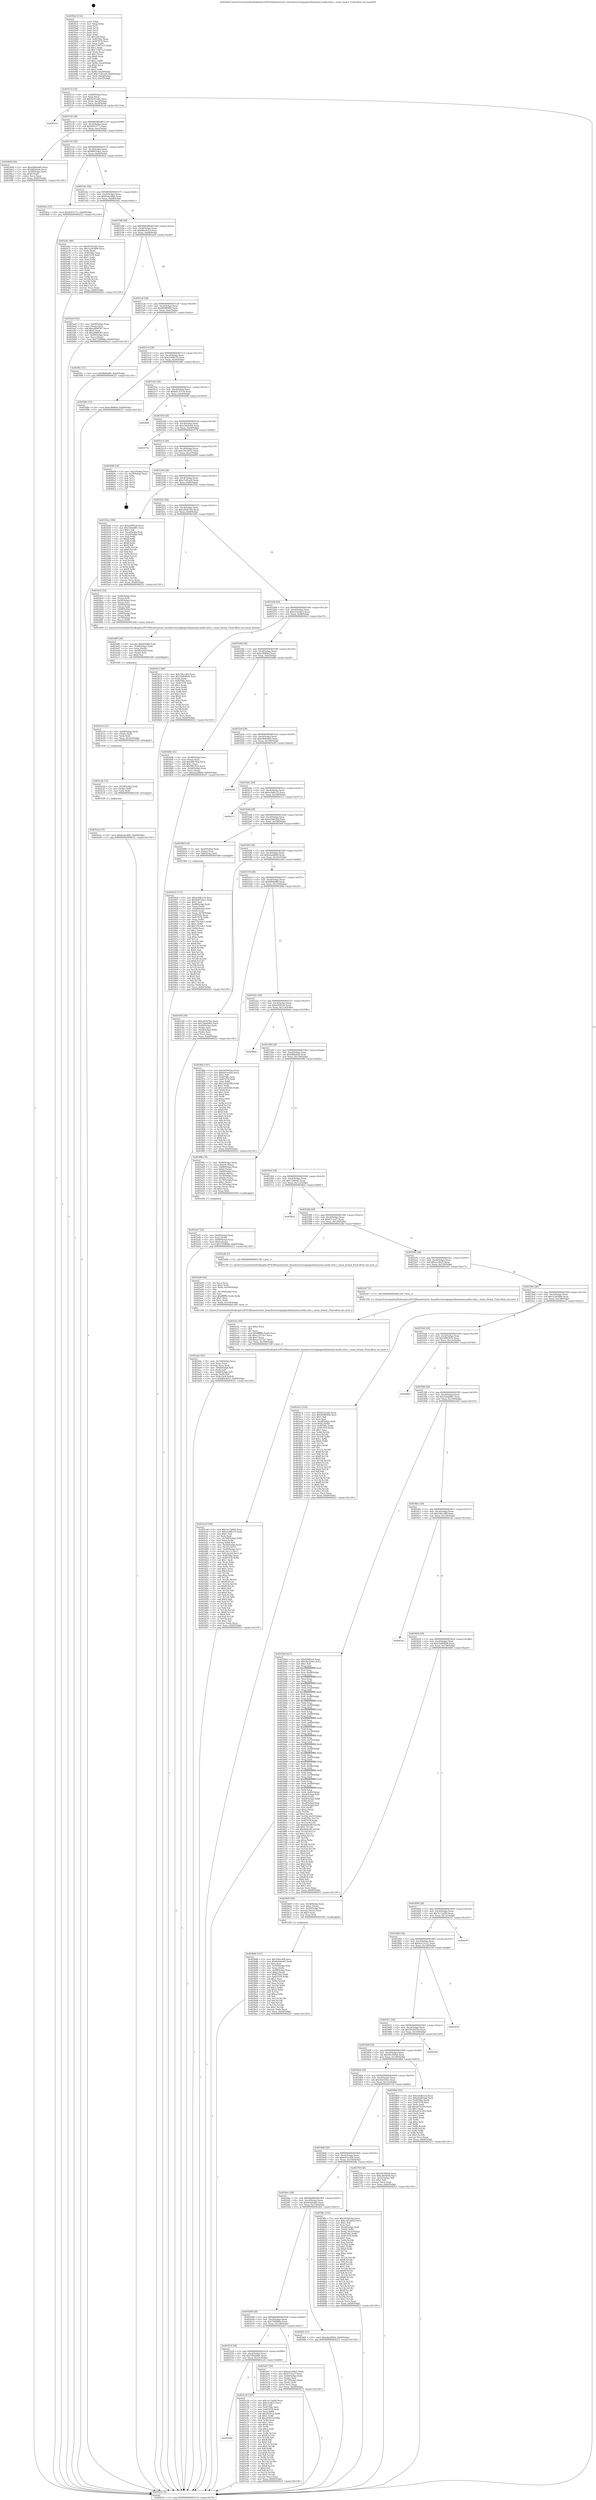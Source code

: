 digraph "0x4030a0" {
  label = "0x4030a0 (/mnt/c/Users/mathe/Desktop/tcc/POCII/binaries/extr_linuxdriversstagingmediaimximx-media-utils.c_enum_format_Final-ollvm.out::main(0))"
  labelloc = "t"
  node[shape=record]

  Entry [label="",width=0.3,height=0.3,shape=circle,fillcolor=black,style=filled]
  "0x403114" [label="{
     0x403114 [32]\l
     | [instrs]\l
     &nbsp;&nbsp;0x403114 \<+6\>: mov -0xb0(%rbp),%eax\l
     &nbsp;&nbsp;0x40311a \<+2\>: mov %eax,%ecx\l
     &nbsp;&nbsp;0x40311c \<+6\>: sub $0x82353afe,%ecx\l
     &nbsp;&nbsp;0x403122 \<+6\>: mov %eax,-0xc4(%rbp)\l
     &nbsp;&nbsp;0x403128 \<+6\>: mov %ecx,-0xc8(%rbp)\l
     &nbsp;&nbsp;0x40312e \<+6\>: je 00000000004041ed \<main+0x114d\>\l
  }"]
  "0x4041ed" [label="{
     0x4041ed\l
  }", style=dashed]
  "0x403134" [label="{
     0x403134 [28]\l
     | [instrs]\l
     &nbsp;&nbsp;0x403134 \<+5\>: jmp 0000000000403139 \<main+0x99\>\l
     &nbsp;&nbsp;0x403139 \<+6\>: mov -0xc4(%rbp),%eax\l
     &nbsp;&nbsp;0x40313f \<+5\>: sub $0x82f1577c,%eax\l
     &nbsp;&nbsp;0x403144 \<+6\>: mov %eax,-0xcc(%rbp)\l
     &nbsp;&nbsp;0x40314a \<+6\>: je 00000000004039dd \<main+0x93d\>\l
  }"]
  Exit [label="",width=0.3,height=0.3,shape=circle,fillcolor=black,style=filled,peripheries=2]
  "0x4039dd" [label="{
     0x4039dd [30]\l
     | [instrs]\l
     &nbsp;&nbsp;0x4039dd \<+5\>: mov $0xe9b6eb60,%eax\l
     &nbsp;&nbsp;0x4039e2 \<+5\>: mov $0xfdfdeb56,%ecx\l
     &nbsp;&nbsp;0x4039e7 \<+3\>: mov -0x30(%rbp),%edx\l
     &nbsp;&nbsp;0x4039ea \<+3\>: cmp $0x0,%edx\l
     &nbsp;&nbsp;0x4039ed \<+3\>: cmove %ecx,%eax\l
     &nbsp;&nbsp;0x4039f0 \<+6\>: mov %eax,-0xb0(%rbp)\l
     &nbsp;&nbsp;0x4039f6 \<+5\>: jmp 0000000000404221 \<main+0x1181\>\l
  }"]
  "0x403150" [label="{
     0x403150 [28]\l
     | [instrs]\l
     &nbsp;&nbsp;0x403150 \<+5\>: jmp 0000000000403155 \<main+0xb5\>\l
     &nbsp;&nbsp;0x403155 \<+6\>: mov -0xc4(%rbp),%eax\l
     &nbsp;&nbsp;0x40315b \<+5\>: sub $0x8497a4e1,%eax\l
     &nbsp;&nbsp;0x403160 \<+6\>: mov %eax,-0xd0(%rbp)\l
     &nbsp;&nbsp;0x403166 \<+6\>: je 00000000004039ce \<main+0x92e\>\l
  }"]
  "0x403e3a" [label="{
     0x403e3a [15]\l
     | [instrs]\l
     &nbsp;&nbsp;0x403e3a \<+10\>: movl $0x8cdec6bb,-0xb0(%rbp)\l
     &nbsp;&nbsp;0x403e44 \<+5\>: jmp 0000000000404221 \<main+0x1181\>\l
  }"]
  "0x4039ce" [label="{
     0x4039ce [15]\l
     | [instrs]\l
     &nbsp;&nbsp;0x4039ce \<+10\>: movl $0x82f1577c,-0xb0(%rbp)\l
     &nbsp;&nbsp;0x4039d8 \<+5\>: jmp 0000000000404221 \<main+0x1181\>\l
  }"]
  "0x40316c" [label="{
     0x40316c [28]\l
     | [instrs]\l
     &nbsp;&nbsp;0x40316c \<+5\>: jmp 0000000000403171 \<main+0xd1\>\l
     &nbsp;&nbsp;0x403171 \<+6\>: mov -0xc4(%rbp),%eax\l
     &nbsp;&nbsp;0x403177 \<+5\>: sub $0x8cdec6bb,%eax\l
     &nbsp;&nbsp;0x40317c \<+6\>: mov %eax,-0xd4(%rbp)\l
     &nbsp;&nbsp;0x403182 \<+6\>: je 0000000000403e6c \<main+0xdcc\>\l
  }"]
  "0x403e2b" [label="{
     0x403e2b [15]\l
     | [instrs]\l
     &nbsp;&nbsp;0x403e2b \<+4\>: mov -0x50(%rbp),%rdx\l
     &nbsp;&nbsp;0x403e2f \<+3\>: mov (%rdx),%rdx\l
     &nbsp;&nbsp;0x403e32 \<+3\>: mov %rdx,%rdi\l
     &nbsp;&nbsp;0x403e35 \<+5\>: call 0000000000401030 \<free@plt\>\l
     | [calls]\l
     &nbsp;&nbsp;0x401030 \{1\} (unknown)\l
  }"]
  "0x403e6c" [label="{
     0x403e6c [86]\l
     | [instrs]\l
     &nbsp;&nbsp;0x403e6c \<+5\>: mov $0x82353afe,%eax\l
     &nbsp;&nbsp;0x403e71 \<+5\>: mov $0x1a263d06,%ecx\l
     &nbsp;&nbsp;0x403e76 \<+2\>: xor %edx,%edx\l
     &nbsp;&nbsp;0x403e78 \<+7\>: mov 0x40706c,%esi\l
     &nbsp;&nbsp;0x403e7f \<+7\>: mov 0x407078,%edi\l
     &nbsp;&nbsp;0x403e86 \<+3\>: sub $0x1,%edx\l
     &nbsp;&nbsp;0x403e89 \<+3\>: mov %esi,%r8d\l
     &nbsp;&nbsp;0x403e8c \<+3\>: add %edx,%r8d\l
     &nbsp;&nbsp;0x403e8f \<+4\>: imul %r8d,%esi\l
     &nbsp;&nbsp;0x403e93 \<+3\>: and $0x1,%esi\l
     &nbsp;&nbsp;0x403e96 \<+3\>: cmp $0x0,%esi\l
     &nbsp;&nbsp;0x403e99 \<+4\>: sete %r9b\l
     &nbsp;&nbsp;0x403e9d \<+3\>: cmp $0xa,%edi\l
     &nbsp;&nbsp;0x403ea0 \<+4\>: setl %r10b\l
     &nbsp;&nbsp;0x403ea4 \<+3\>: mov %r9b,%r11b\l
     &nbsp;&nbsp;0x403ea7 \<+3\>: and %r10b,%r11b\l
     &nbsp;&nbsp;0x403eaa \<+3\>: xor %r10b,%r9b\l
     &nbsp;&nbsp;0x403ead \<+3\>: or %r9b,%r11b\l
     &nbsp;&nbsp;0x403eb0 \<+4\>: test $0x1,%r11b\l
     &nbsp;&nbsp;0x403eb4 \<+3\>: cmovne %ecx,%eax\l
     &nbsp;&nbsp;0x403eb7 \<+6\>: mov %eax,-0xb0(%rbp)\l
     &nbsp;&nbsp;0x403ebd \<+5\>: jmp 0000000000404221 \<main+0x1181\>\l
  }"]
  "0x403188" [label="{
     0x403188 [28]\l
     | [instrs]\l
     &nbsp;&nbsp;0x403188 \<+5\>: jmp 000000000040318d \<main+0xed\>\l
     &nbsp;&nbsp;0x40318d \<+6\>: mov -0xc4(%rbp),%eax\l
     &nbsp;&nbsp;0x403193 \<+5\>: sub $0x8f4c9e53,%eax\l
     &nbsp;&nbsp;0x403198 \<+6\>: mov %eax,-0xd8(%rbp)\l
     &nbsp;&nbsp;0x40319e \<+6\>: je 0000000000403ae9 \<main+0xa49\>\l
  }"]
  "0x403e16" [label="{
     0x403e16 [21]\l
     | [instrs]\l
     &nbsp;&nbsp;0x403e16 \<+4\>: mov -0x68(%rbp),%rdx\l
     &nbsp;&nbsp;0x403e1a \<+3\>: mov (%rdx),%rdx\l
     &nbsp;&nbsp;0x403e1d \<+3\>: mov %rdx,%rdi\l
     &nbsp;&nbsp;0x403e20 \<+6\>: mov %eax,-0x16c(%rbp)\l
     &nbsp;&nbsp;0x403e26 \<+5\>: call 0000000000401030 \<free@plt\>\l
     | [calls]\l
     &nbsp;&nbsp;0x401030 \{1\} (unknown)\l
  }"]
  "0x403ae9" [label="{
     0x403ae9 [42]\l
     | [instrs]\l
     &nbsp;&nbsp;0x403ae9 \<+4\>: mov -0x60(%rbp),%rax\l
     &nbsp;&nbsp;0x403aed \<+2\>: mov (%rax),%ecx\l
     &nbsp;&nbsp;0x403aef \<+6\>: add $0xa089f587,%ecx\l
     &nbsp;&nbsp;0x403af5 \<+3\>: add $0x1,%ecx\l
     &nbsp;&nbsp;0x403af8 \<+6\>: sub $0xa089f587,%ecx\l
     &nbsp;&nbsp;0x403afe \<+4\>: mov -0x60(%rbp),%rax\l
     &nbsp;&nbsp;0x403b02 \<+2\>: mov %ecx,(%rax)\l
     &nbsp;&nbsp;0x403b04 \<+10\>: movl $0x7299f48e,-0xb0(%rbp)\l
     &nbsp;&nbsp;0x403b0e \<+5\>: jmp 0000000000404221 \<main+0x1181\>\l
  }"]
  "0x4031a4" [label="{
     0x4031a4 [28]\l
     | [instrs]\l
     &nbsp;&nbsp;0x4031a4 \<+5\>: jmp 00000000004031a9 \<main+0x109\>\l
     &nbsp;&nbsp;0x4031a9 \<+6\>: mov -0xc4(%rbp),%eax\l
     &nbsp;&nbsp;0x4031af \<+5\>: sub $0x969f690d,%eax\l
     &nbsp;&nbsp;0x4031b4 \<+6\>: mov %eax,-0xdc(%rbp)\l
     &nbsp;&nbsp;0x4031ba \<+6\>: je 0000000000403f5c \<main+0xebc\>\l
  }"]
  "0x403df9" [label="{
     0x403df9 [29]\l
     | [instrs]\l
     &nbsp;&nbsp;0x403df9 \<+10\>: movabs $0x4050b6,%rdi\l
     &nbsp;&nbsp;0x403e03 \<+4\>: mov -0x40(%rbp),%rdx\l
     &nbsp;&nbsp;0x403e07 \<+2\>: mov %eax,(%rdx)\l
     &nbsp;&nbsp;0x403e09 \<+4\>: mov -0x40(%rbp),%rdx\l
     &nbsp;&nbsp;0x403e0d \<+2\>: mov (%rdx),%esi\l
     &nbsp;&nbsp;0x403e0f \<+2\>: mov $0x0,%al\l
     &nbsp;&nbsp;0x403e11 \<+5\>: call 0000000000401040 \<printf@plt\>\l
     | [calls]\l
     &nbsp;&nbsp;0x401040 \{1\} (unknown)\l
  }"]
  "0x403f5c" [label="{
     0x403f5c [15]\l
     | [instrs]\l
     &nbsp;&nbsp;0x403f5c \<+10\>: movl $0xf849a0f9,-0xb0(%rbp)\l
     &nbsp;&nbsp;0x403f66 \<+5\>: jmp 0000000000404221 \<main+0x1181\>\l
  }"]
  "0x4031c0" [label="{
     0x4031c0 [28]\l
     | [instrs]\l
     &nbsp;&nbsp;0x4031c0 \<+5\>: jmp 00000000004031c5 \<main+0x125\>\l
     &nbsp;&nbsp;0x4031c5 \<+6\>: mov -0xc4(%rbp),%eax\l
     &nbsp;&nbsp;0x4031cb \<+5\>: sub $0xa1488c70,%eax\l
     &nbsp;&nbsp;0x4031d0 \<+6\>: mov %eax,-0xe0(%rbp)\l
     &nbsp;&nbsp;0x4031d6 \<+6\>: je 0000000000403d8c \<main+0xcec\>\l
  }"]
  "0x403ce4" [label="{
     0x403ce4 [168]\l
     | [instrs]\l
     &nbsp;&nbsp;0x403ce4 \<+5\>: mov $0x3cc7ad9d,%ecx\l
     &nbsp;&nbsp;0x403ce9 \<+5\>: mov $0xa1488c70,%edx\l
     &nbsp;&nbsp;0x403cee \<+3\>: mov $0x1,%sil\l
     &nbsp;&nbsp;0x403cf1 \<+2\>: xor %edi,%edi\l
     &nbsp;&nbsp;0x403cf3 \<+7\>: mov -0x168(%rbp),%r8d\l
     &nbsp;&nbsp;0x403cfa \<+4\>: imul %eax,%r8d\l
     &nbsp;&nbsp;0x403cfe \<+3\>: movslq %r8d,%r9\l
     &nbsp;&nbsp;0x403d01 \<+4\>: mov -0x50(%rbp),%r10\l
     &nbsp;&nbsp;0x403d05 \<+3\>: mov (%r10),%r10\l
     &nbsp;&nbsp;0x403d08 \<+4\>: mov -0x48(%rbp),%r11\l
     &nbsp;&nbsp;0x403d0c \<+3\>: movslq (%r11),%r11\l
     &nbsp;&nbsp;0x403d0f \<+4\>: mov %r9,(%r10,%r11,8)\l
     &nbsp;&nbsp;0x403d13 \<+7\>: mov 0x40706c,%eax\l
     &nbsp;&nbsp;0x403d1a \<+8\>: mov 0x407078,%r8d\l
     &nbsp;&nbsp;0x403d22 \<+3\>: sub $0x1,%edi\l
     &nbsp;&nbsp;0x403d25 \<+2\>: mov %eax,%ebx\l
     &nbsp;&nbsp;0x403d27 \<+2\>: add %edi,%ebx\l
     &nbsp;&nbsp;0x403d29 \<+3\>: imul %ebx,%eax\l
     &nbsp;&nbsp;0x403d2c \<+3\>: and $0x1,%eax\l
     &nbsp;&nbsp;0x403d2f \<+3\>: cmp $0x0,%eax\l
     &nbsp;&nbsp;0x403d32 \<+4\>: sete %r14b\l
     &nbsp;&nbsp;0x403d36 \<+4\>: cmp $0xa,%r8d\l
     &nbsp;&nbsp;0x403d3a \<+4\>: setl %r15b\l
     &nbsp;&nbsp;0x403d3e \<+3\>: mov %r14b,%r12b\l
     &nbsp;&nbsp;0x403d41 \<+4\>: xor $0xff,%r12b\l
     &nbsp;&nbsp;0x403d45 \<+3\>: mov %r15b,%r13b\l
     &nbsp;&nbsp;0x403d48 \<+4\>: xor $0xff,%r13b\l
     &nbsp;&nbsp;0x403d4c \<+4\>: xor $0x0,%sil\l
     &nbsp;&nbsp;0x403d50 \<+3\>: mov %r12b,%al\l
     &nbsp;&nbsp;0x403d53 \<+2\>: and $0x0,%al\l
     &nbsp;&nbsp;0x403d55 \<+3\>: and %sil,%r14b\l
     &nbsp;&nbsp;0x403d58 \<+3\>: mov %r13b,%dil\l
     &nbsp;&nbsp;0x403d5b \<+4\>: and $0x0,%dil\l
     &nbsp;&nbsp;0x403d5f \<+3\>: and %sil,%r15b\l
     &nbsp;&nbsp;0x403d62 \<+3\>: or %r14b,%al\l
     &nbsp;&nbsp;0x403d65 \<+3\>: or %r15b,%dil\l
     &nbsp;&nbsp;0x403d68 \<+3\>: xor %dil,%al\l
     &nbsp;&nbsp;0x403d6b \<+3\>: or %r13b,%r12b\l
     &nbsp;&nbsp;0x403d6e \<+4\>: xor $0xff,%r12b\l
     &nbsp;&nbsp;0x403d72 \<+4\>: or $0x0,%sil\l
     &nbsp;&nbsp;0x403d76 \<+3\>: and %sil,%r12b\l
     &nbsp;&nbsp;0x403d79 \<+3\>: or %r12b,%al\l
     &nbsp;&nbsp;0x403d7c \<+2\>: test $0x1,%al\l
     &nbsp;&nbsp;0x403d7e \<+3\>: cmovne %edx,%ecx\l
     &nbsp;&nbsp;0x403d81 \<+6\>: mov %ecx,-0xb0(%rbp)\l
     &nbsp;&nbsp;0x403d87 \<+5\>: jmp 0000000000404221 \<main+0x1181\>\l
  }"]
  "0x403d8c" [label="{
     0x403d8c [15]\l
     | [instrs]\l
     &nbsp;&nbsp;0x403d8c \<+10\>: movl $0xe384f0ef,-0xb0(%rbp)\l
     &nbsp;&nbsp;0x403d96 \<+5\>: jmp 0000000000404221 \<main+0x1181\>\l
  }"]
  "0x4031dc" [label="{
     0x4031dc [28]\l
     | [instrs]\l
     &nbsp;&nbsp;0x4031dc \<+5\>: jmp 00000000004031e1 \<main+0x141\>\l
     &nbsp;&nbsp;0x4031e1 \<+6\>: mov -0xc4(%rbp),%eax\l
     &nbsp;&nbsp;0x4031e7 \<+5\>: sub $0xbd132176,%eax\l
     &nbsp;&nbsp;0x4031ec \<+6\>: mov %eax,-0xe4(%rbp)\l
     &nbsp;&nbsp;0x4031f2 \<+6\>: je 00000000004040f0 \<main+0x1050\>\l
  }"]
  "0x403cbc" [label="{
     0x403cbc [40]\l
     | [instrs]\l
     &nbsp;&nbsp;0x403cbc \<+5\>: mov $0x2,%ecx\l
     &nbsp;&nbsp;0x403cc1 \<+1\>: cltd\l
     &nbsp;&nbsp;0x403cc2 \<+2\>: idiv %ecx\l
     &nbsp;&nbsp;0x403cc4 \<+6\>: imul $0xfffffffe,%edx,%ecx\l
     &nbsp;&nbsp;0x403cca \<+6\>: sub $0xac3273e7,%ecx\l
     &nbsp;&nbsp;0x403cd0 \<+3\>: add $0x1,%ecx\l
     &nbsp;&nbsp;0x403cd3 \<+6\>: add $0xac3273e7,%ecx\l
     &nbsp;&nbsp;0x403cd9 \<+6\>: mov %ecx,-0x168(%rbp)\l
     &nbsp;&nbsp;0x403cdf \<+5\>: call 0000000000401160 \<next_i\>\l
     | [calls]\l
     &nbsp;&nbsp;0x401160 \{1\} (/mnt/c/Users/mathe/Desktop/tcc/POCII/binaries/extr_linuxdriversstagingmediaimximx-media-utils.c_enum_format_Final-ollvm.out::next_i)\l
  }"]
  "0x4040f0" [label="{
     0x4040f0\l
  }", style=dashed]
  "0x4031f8" [label="{
     0x4031f8 [28]\l
     | [instrs]\l
     &nbsp;&nbsp;0x4031f8 \<+5\>: jmp 00000000004031fd \<main+0x15d\>\l
     &nbsp;&nbsp;0x4031fd \<+6\>: mov -0xc4(%rbp),%eax\l
     &nbsp;&nbsp;0x403203 \<+5\>: sub $0xc28c8c64,%eax\l
     &nbsp;&nbsp;0x403208 \<+6\>: mov %eax,-0xe8(%rbp)\l
     &nbsp;&nbsp;0x40320e \<+6\>: je 000000000040377d \<main+0x6dd\>\l
  }"]
  "0x403540" [label="{
     0x403540\l
  }", style=dashed]
  "0x40377d" [label="{
     0x40377d\l
  }", style=dashed]
  "0x403214" [label="{
     0x403214 [28]\l
     | [instrs]\l
     &nbsp;&nbsp;0x403214 \<+5\>: jmp 0000000000403219 \<main+0x179\>\l
     &nbsp;&nbsp;0x403219 \<+6\>: mov -0xc4(%rbp),%eax\l
     &nbsp;&nbsp;0x40321f \<+5\>: sub $0xc3414d32,%eax\l
     &nbsp;&nbsp;0x403224 \<+6\>: mov %eax,-0xec(%rbp)\l
     &nbsp;&nbsp;0x40322a \<+6\>: je 0000000000404099 \<main+0xff9\>\l
  }"]
  "0x403c24" [label="{
     0x403c24 [147]\l
     | [instrs]\l
     &nbsp;&nbsp;0x403c24 \<+5\>: mov $0x3cc7ad9d,%eax\l
     &nbsp;&nbsp;0x403c29 \<+5\>: mov $0xcec4b23,%ecx\l
     &nbsp;&nbsp;0x403c2e \<+2\>: mov $0x1,%dl\l
     &nbsp;&nbsp;0x403c30 \<+7\>: mov 0x40706c,%esi\l
     &nbsp;&nbsp;0x403c37 \<+7\>: mov 0x407078,%edi\l
     &nbsp;&nbsp;0x403c3e \<+3\>: mov %esi,%r8d\l
     &nbsp;&nbsp;0x403c41 \<+7\>: add $0x29501d,%r8d\l
     &nbsp;&nbsp;0x403c48 \<+4\>: sub $0x1,%r8d\l
     &nbsp;&nbsp;0x403c4c \<+7\>: sub $0x29501d,%r8d\l
     &nbsp;&nbsp;0x403c53 \<+4\>: imul %r8d,%esi\l
     &nbsp;&nbsp;0x403c57 \<+3\>: and $0x1,%esi\l
     &nbsp;&nbsp;0x403c5a \<+3\>: cmp $0x0,%esi\l
     &nbsp;&nbsp;0x403c5d \<+4\>: sete %r9b\l
     &nbsp;&nbsp;0x403c61 \<+3\>: cmp $0xa,%edi\l
     &nbsp;&nbsp;0x403c64 \<+4\>: setl %r10b\l
     &nbsp;&nbsp;0x403c68 \<+3\>: mov %r9b,%r11b\l
     &nbsp;&nbsp;0x403c6b \<+4\>: xor $0xff,%r11b\l
     &nbsp;&nbsp;0x403c6f \<+3\>: mov %r10b,%bl\l
     &nbsp;&nbsp;0x403c72 \<+3\>: xor $0xff,%bl\l
     &nbsp;&nbsp;0x403c75 \<+3\>: xor $0x0,%dl\l
     &nbsp;&nbsp;0x403c78 \<+3\>: mov %r11b,%r14b\l
     &nbsp;&nbsp;0x403c7b \<+4\>: and $0x0,%r14b\l
     &nbsp;&nbsp;0x403c7f \<+3\>: and %dl,%r9b\l
     &nbsp;&nbsp;0x403c82 \<+3\>: mov %bl,%r15b\l
     &nbsp;&nbsp;0x403c85 \<+4\>: and $0x0,%r15b\l
     &nbsp;&nbsp;0x403c89 \<+3\>: and %dl,%r10b\l
     &nbsp;&nbsp;0x403c8c \<+3\>: or %r9b,%r14b\l
     &nbsp;&nbsp;0x403c8f \<+3\>: or %r10b,%r15b\l
     &nbsp;&nbsp;0x403c92 \<+3\>: xor %r15b,%r14b\l
     &nbsp;&nbsp;0x403c95 \<+3\>: or %bl,%r11b\l
     &nbsp;&nbsp;0x403c98 \<+4\>: xor $0xff,%r11b\l
     &nbsp;&nbsp;0x403c9c \<+3\>: or $0x0,%dl\l
     &nbsp;&nbsp;0x403c9f \<+3\>: and %dl,%r11b\l
     &nbsp;&nbsp;0x403ca2 \<+3\>: or %r11b,%r14b\l
     &nbsp;&nbsp;0x403ca5 \<+4\>: test $0x1,%r14b\l
     &nbsp;&nbsp;0x403ca9 \<+3\>: cmovne %ecx,%eax\l
     &nbsp;&nbsp;0x403cac \<+6\>: mov %eax,-0xb0(%rbp)\l
     &nbsp;&nbsp;0x403cb2 \<+5\>: jmp 0000000000404221 \<main+0x1181\>\l
  }"]
  "0x404099" [label="{
     0x404099 [18]\l
     | [instrs]\l
     &nbsp;&nbsp;0x404099 \<+3\>: mov -0x2c(%rbp),%eax\l
     &nbsp;&nbsp;0x40409c \<+4\>: lea -0x28(%rbp),%rsp\l
     &nbsp;&nbsp;0x4040a0 \<+1\>: pop %rbx\l
     &nbsp;&nbsp;0x4040a1 \<+2\>: pop %r12\l
     &nbsp;&nbsp;0x4040a3 \<+2\>: pop %r13\l
     &nbsp;&nbsp;0x4040a5 \<+2\>: pop %r14\l
     &nbsp;&nbsp;0x4040a7 \<+2\>: pop %r15\l
     &nbsp;&nbsp;0x4040a9 \<+1\>: pop %rbp\l
     &nbsp;&nbsp;0x4040aa \<+1\>: ret\l
  }"]
  "0x403230" [label="{
     0x403230 [28]\l
     | [instrs]\l
     &nbsp;&nbsp;0x403230 \<+5\>: jmp 0000000000403235 \<main+0x195\>\l
     &nbsp;&nbsp;0x403235 \<+6\>: mov -0xc4(%rbp),%eax\l
     &nbsp;&nbsp;0x40323b \<+5\>: sub $0xc7c81ee0,%eax\l
     &nbsp;&nbsp;0x403240 \<+6\>: mov %eax,-0xf0(%rbp)\l
     &nbsp;&nbsp;0x403246 \<+6\>: je 000000000040354a \<main+0x4aa\>\l
  }"]
  "0x403b86" [label="{
     0x403b86 [107]\l
     | [instrs]\l
     &nbsp;&nbsp;0x403b86 \<+5\>: mov $0x336cc4f9,%ecx\l
     &nbsp;&nbsp;0x403b8b \<+5\>: mov $0x6e4dee82,%edx\l
     &nbsp;&nbsp;0x403b90 \<+2\>: xor %esi,%esi\l
     &nbsp;&nbsp;0x403b92 \<+4\>: mov -0x50(%rbp),%rdi\l
     &nbsp;&nbsp;0x403b96 \<+3\>: mov %rax,(%rdi)\l
     &nbsp;&nbsp;0x403b99 \<+4\>: mov -0x48(%rbp),%rax\l
     &nbsp;&nbsp;0x403b9d \<+6\>: movl $0x0,(%rax)\l
     &nbsp;&nbsp;0x403ba3 \<+8\>: mov 0x40706c,%r8d\l
     &nbsp;&nbsp;0x403bab \<+8\>: mov 0x407078,%r9d\l
     &nbsp;&nbsp;0x403bb3 \<+3\>: sub $0x1,%esi\l
     &nbsp;&nbsp;0x403bb6 \<+3\>: mov %r8d,%r10d\l
     &nbsp;&nbsp;0x403bb9 \<+3\>: add %esi,%r10d\l
     &nbsp;&nbsp;0x403bbc \<+4\>: imul %r10d,%r8d\l
     &nbsp;&nbsp;0x403bc0 \<+4\>: and $0x1,%r8d\l
     &nbsp;&nbsp;0x403bc4 \<+4\>: cmp $0x0,%r8d\l
     &nbsp;&nbsp;0x403bc8 \<+4\>: sete %r11b\l
     &nbsp;&nbsp;0x403bcc \<+4\>: cmp $0xa,%r9d\l
     &nbsp;&nbsp;0x403bd0 \<+3\>: setl %bl\l
     &nbsp;&nbsp;0x403bd3 \<+3\>: mov %r11b,%r14b\l
     &nbsp;&nbsp;0x403bd6 \<+3\>: and %bl,%r14b\l
     &nbsp;&nbsp;0x403bd9 \<+3\>: xor %bl,%r11b\l
     &nbsp;&nbsp;0x403bdc \<+3\>: or %r11b,%r14b\l
     &nbsp;&nbsp;0x403bdf \<+4\>: test $0x1,%r14b\l
     &nbsp;&nbsp;0x403be3 \<+3\>: cmovne %edx,%ecx\l
     &nbsp;&nbsp;0x403be6 \<+6\>: mov %ecx,-0xb0(%rbp)\l
     &nbsp;&nbsp;0x403bec \<+5\>: jmp 0000000000404221 \<main+0x1181\>\l
  }"]
  "0x40354a" [label="{
     0x40354a [106]\l
     | [instrs]\l
     &nbsp;&nbsp;0x40354a \<+5\>: mov $0xfa99f1e6,%eax\l
     &nbsp;&nbsp;0x40354f \<+5\>: mov $0x320a08f1,%ecx\l
     &nbsp;&nbsp;0x403554 \<+2\>: mov $0x1,%dl\l
     &nbsp;&nbsp;0x403556 \<+7\>: mov -0xaa(%rbp),%sil\l
     &nbsp;&nbsp;0x40355d \<+7\>: mov -0xa9(%rbp),%dil\l
     &nbsp;&nbsp;0x403564 \<+3\>: mov %sil,%r8b\l
     &nbsp;&nbsp;0x403567 \<+4\>: xor $0xff,%r8b\l
     &nbsp;&nbsp;0x40356b \<+3\>: mov %dil,%r9b\l
     &nbsp;&nbsp;0x40356e \<+4\>: xor $0xff,%r9b\l
     &nbsp;&nbsp;0x403572 \<+3\>: xor $0x0,%dl\l
     &nbsp;&nbsp;0x403575 \<+3\>: mov %r8b,%r10b\l
     &nbsp;&nbsp;0x403578 \<+4\>: and $0x0,%r10b\l
     &nbsp;&nbsp;0x40357c \<+3\>: and %dl,%sil\l
     &nbsp;&nbsp;0x40357f \<+3\>: mov %r9b,%r11b\l
     &nbsp;&nbsp;0x403582 \<+4\>: and $0x0,%r11b\l
     &nbsp;&nbsp;0x403586 \<+3\>: and %dl,%dil\l
     &nbsp;&nbsp;0x403589 \<+3\>: or %sil,%r10b\l
     &nbsp;&nbsp;0x40358c \<+3\>: or %dil,%r11b\l
     &nbsp;&nbsp;0x40358f \<+3\>: xor %r11b,%r10b\l
     &nbsp;&nbsp;0x403592 \<+3\>: or %r9b,%r8b\l
     &nbsp;&nbsp;0x403595 \<+4\>: xor $0xff,%r8b\l
     &nbsp;&nbsp;0x403599 \<+3\>: or $0x0,%dl\l
     &nbsp;&nbsp;0x40359c \<+3\>: and %dl,%r8b\l
     &nbsp;&nbsp;0x40359f \<+3\>: or %r8b,%r10b\l
     &nbsp;&nbsp;0x4035a2 \<+4\>: test $0x1,%r10b\l
     &nbsp;&nbsp;0x4035a6 \<+3\>: cmovne %ecx,%eax\l
     &nbsp;&nbsp;0x4035a9 \<+6\>: mov %eax,-0xb0(%rbp)\l
     &nbsp;&nbsp;0x4035af \<+5\>: jmp 0000000000404221 \<main+0x1181\>\l
  }"]
  "0x40324c" [label="{
     0x40324c [28]\l
     | [instrs]\l
     &nbsp;&nbsp;0x40324c \<+5\>: jmp 0000000000403251 \<main+0x1b1\>\l
     &nbsp;&nbsp;0x403251 \<+6\>: mov -0xc4(%rbp),%eax\l
     &nbsp;&nbsp;0x403257 \<+5\>: sub $0xc924e7da,%eax\l
     &nbsp;&nbsp;0x40325c \<+6\>: mov %eax,-0xf4(%rbp)\l
     &nbsp;&nbsp;0x403262 \<+6\>: je 0000000000403dc5 \<main+0xd25\>\l
  }"]
  "0x404221" [label="{
     0x404221 [5]\l
     | [instrs]\l
     &nbsp;&nbsp;0x404221 \<+5\>: jmp 0000000000403114 \<main+0x74\>\l
  }"]
  "0x4030a0" [label="{
     0x4030a0 [116]\l
     | [instrs]\l
     &nbsp;&nbsp;0x4030a0 \<+1\>: push %rbp\l
     &nbsp;&nbsp;0x4030a1 \<+3\>: mov %rsp,%rbp\l
     &nbsp;&nbsp;0x4030a4 \<+2\>: push %r15\l
     &nbsp;&nbsp;0x4030a6 \<+2\>: push %r14\l
     &nbsp;&nbsp;0x4030a8 \<+2\>: push %r13\l
     &nbsp;&nbsp;0x4030aa \<+2\>: push %r12\l
     &nbsp;&nbsp;0x4030ac \<+1\>: push %rbx\l
     &nbsp;&nbsp;0x4030ad \<+7\>: sub $0x168,%rsp\l
     &nbsp;&nbsp;0x4030b4 \<+7\>: mov 0x40706c,%eax\l
     &nbsp;&nbsp;0x4030bb \<+7\>: mov 0x407078,%ecx\l
     &nbsp;&nbsp;0x4030c2 \<+2\>: mov %eax,%edx\l
     &nbsp;&nbsp;0x4030c4 \<+6\>: sub $0x71487ec5,%edx\l
     &nbsp;&nbsp;0x4030ca \<+3\>: sub $0x1,%edx\l
     &nbsp;&nbsp;0x4030cd \<+6\>: add $0x71487ec5,%edx\l
     &nbsp;&nbsp;0x4030d3 \<+3\>: imul %edx,%eax\l
     &nbsp;&nbsp;0x4030d6 \<+3\>: and $0x1,%eax\l
     &nbsp;&nbsp;0x4030d9 \<+3\>: cmp $0x0,%eax\l
     &nbsp;&nbsp;0x4030dc \<+4\>: sete %r8b\l
     &nbsp;&nbsp;0x4030e0 \<+4\>: and $0x1,%r8b\l
     &nbsp;&nbsp;0x4030e4 \<+7\>: mov %r8b,-0xaa(%rbp)\l
     &nbsp;&nbsp;0x4030eb \<+3\>: cmp $0xa,%ecx\l
     &nbsp;&nbsp;0x4030ee \<+4\>: setl %r8b\l
     &nbsp;&nbsp;0x4030f2 \<+4\>: and $0x1,%r8b\l
     &nbsp;&nbsp;0x4030f6 \<+7\>: mov %r8b,-0xa9(%rbp)\l
     &nbsp;&nbsp;0x4030fd \<+10\>: movl $0xc7c81ee0,-0xb0(%rbp)\l
     &nbsp;&nbsp;0x403107 \<+6\>: mov %edi,-0xb4(%rbp)\l
     &nbsp;&nbsp;0x40310d \<+7\>: mov %rsi,-0xc0(%rbp)\l
  }"]
  "0x403abc" [label="{
     0x403abc [45]\l
     | [instrs]\l
     &nbsp;&nbsp;0x403abc \<+6\>: mov -0x164(%rbp),%ecx\l
     &nbsp;&nbsp;0x403ac2 \<+3\>: imul %eax,%ecx\l
     &nbsp;&nbsp;0x403ac5 \<+3\>: movslq %ecx,%rdi\l
     &nbsp;&nbsp;0x403ac8 \<+4\>: mov -0x68(%rbp),%r8\l
     &nbsp;&nbsp;0x403acc \<+3\>: mov (%r8),%r8\l
     &nbsp;&nbsp;0x403acf \<+4\>: mov -0x60(%rbp),%r9\l
     &nbsp;&nbsp;0x403ad3 \<+3\>: movslq (%r9),%r9\l
     &nbsp;&nbsp;0x403ad6 \<+4\>: mov %rdi,(%r8,%r9,8)\l
     &nbsp;&nbsp;0x403ada \<+10\>: movl $0x8f4c9e53,-0xb0(%rbp)\l
     &nbsp;&nbsp;0x403ae4 \<+5\>: jmp 0000000000404221 \<main+0x1181\>\l
  }"]
  "0x403dc5" [label="{
     0x403dc5 [52]\l
     | [instrs]\l
     &nbsp;&nbsp;0x403dc5 \<+4\>: mov -0x68(%rbp),%rax\l
     &nbsp;&nbsp;0x403dc9 \<+3\>: mov (%rax),%rdi\l
     &nbsp;&nbsp;0x403dcc \<+4\>: mov -0x50(%rbp),%rax\l
     &nbsp;&nbsp;0x403dd0 \<+3\>: mov (%rax),%rsi\l
     &nbsp;&nbsp;0x403dd3 \<+7\>: mov -0x90(%rbp),%rax\l
     &nbsp;&nbsp;0x403dda \<+3\>: mov (%rax),%rdx\l
     &nbsp;&nbsp;0x403ddd \<+7\>: mov -0x88(%rbp),%rax\l
     &nbsp;&nbsp;0x403de4 \<+2\>: mov (%rax),%ecx\l
     &nbsp;&nbsp;0x403de6 \<+4\>: mov -0x80(%rbp),%rax\l
     &nbsp;&nbsp;0x403dea \<+3\>: mov (%rax),%r8d\l
     &nbsp;&nbsp;0x403ded \<+4\>: mov -0x78(%rbp),%rax\l
     &nbsp;&nbsp;0x403df1 \<+3\>: mov (%rax),%r9d\l
     &nbsp;&nbsp;0x403df4 \<+5\>: call 0000000000401440 \<enum_format\>\l
     | [calls]\l
     &nbsp;&nbsp;0x401440 \{1\} (/mnt/c/Users/mathe/Desktop/tcc/POCII/binaries/extr_linuxdriversstagingmediaimximx-media-utils.c_enum_format_Final-ollvm.out::enum_format)\l
  }"]
  "0x403268" [label="{
     0x403268 [28]\l
     | [instrs]\l
     &nbsp;&nbsp;0x403268 \<+5\>: jmp 000000000040326d \<main+0x1cd\>\l
     &nbsp;&nbsp;0x40326d \<+6\>: mov -0xc4(%rbp),%eax\l
     &nbsp;&nbsp;0x403273 \<+5\>: sub $0xe22e94c5,%eax\l
     &nbsp;&nbsp;0x403278 \<+6\>: mov %eax,-0xf8(%rbp)\l
     &nbsp;&nbsp;0x40327e \<+6\>: je 0000000000403b13 \<main+0xa73\>\l
  }"]
  "0x403a90" [label="{
     0x403a90 [44]\l
     | [instrs]\l
     &nbsp;&nbsp;0x403a90 \<+2\>: xor %ecx,%ecx\l
     &nbsp;&nbsp;0x403a92 \<+5\>: mov $0x2,%edx\l
     &nbsp;&nbsp;0x403a97 \<+6\>: mov %edx,-0x160(%rbp)\l
     &nbsp;&nbsp;0x403a9d \<+1\>: cltd\l
     &nbsp;&nbsp;0x403a9e \<+6\>: mov -0x160(%rbp),%esi\l
     &nbsp;&nbsp;0x403aa4 \<+2\>: idiv %esi\l
     &nbsp;&nbsp;0x403aa6 \<+6\>: imul $0xfffffffe,%edx,%edx\l
     &nbsp;&nbsp;0x403aac \<+3\>: sub $0x1,%ecx\l
     &nbsp;&nbsp;0x403aaf \<+2\>: sub %ecx,%edx\l
     &nbsp;&nbsp;0x403ab1 \<+6\>: mov %edx,-0x164(%rbp)\l
     &nbsp;&nbsp;0x403ab7 \<+5\>: call 0000000000401160 \<next_i\>\l
     | [calls]\l
     &nbsp;&nbsp;0x401160 \{1\} (/mnt/c/Users/mathe/Desktop/tcc/POCII/binaries/extr_linuxdriversstagingmediaimximx-media-utils.c_enum_format_Final-ollvm.out::next_i)\l
  }"]
  "0x403b13" [label="{
     0x403b13 [86]\l
     | [instrs]\l
     &nbsp;&nbsp;0x403b13 \<+5\>: mov $0x336cc4f9,%eax\l
     &nbsp;&nbsp;0x403b18 \<+5\>: mov $0x35d69b94,%ecx\l
     &nbsp;&nbsp;0x403b1d \<+2\>: xor %edx,%edx\l
     &nbsp;&nbsp;0x403b1f \<+7\>: mov 0x40706c,%esi\l
     &nbsp;&nbsp;0x403b26 \<+7\>: mov 0x407078,%edi\l
     &nbsp;&nbsp;0x403b2d \<+3\>: sub $0x1,%edx\l
     &nbsp;&nbsp;0x403b30 \<+3\>: mov %esi,%r8d\l
     &nbsp;&nbsp;0x403b33 \<+3\>: add %edx,%r8d\l
     &nbsp;&nbsp;0x403b36 \<+4\>: imul %r8d,%esi\l
     &nbsp;&nbsp;0x403b3a \<+3\>: and $0x1,%esi\l
     &nbsp;&nbsp;0x403b3d \<+3\>: cmp $0x0,%esi\l
     &nbsp;&nbsp;0x403b40 \<+4\>: sete %r9b\l
     &nbsp;&nbsp;0x403b44 \<+3\>: cmp $0xa,%edi\l
     &nbsp;&nbsp;0x403b47 \<+4\>: setl %r10b\l
     &nbsp;&nbsp;0x403b4b \<+3\>: mov %r9b,%r11b\l
     &nbsp;&nbsp;0x403b4e \<+3\>: and %r10b,%r11b\l
     &nbsp;&nbsp;0x403b51 \<+3\>: xor %r10b,%r9b\l
     &nbsp;&nbsp;0x403b54 \<+3\>: or %r9b,%r11b\l
     &nbsp;&nbsp;0x403b57 \<+4\>: test $0x1,%r11b\l
     &nbsp;&nbsp;0x403b5b \<+3\>: cmovne %ecx,%eax\l
     &nbsp;&nbsp;0x403b5e \<+6\>: mov %eax,-0xb0(%rbp)\l
     &nbsp;&nbsp;0x403b64 \<+5\>: jmp 0000000000404221 \<main+0x1181\>\l
  }"]
  "0x403284" [label="{
     0x403284 [28]\l
     | [instrs]\l
     &nbsp;&nbsp;0x403284 \<+5\>: jmp 0000000000403289 \<main+0x1e9\>\l
     &nbsp;&nbsp;0x403289 \<+6\>: mov -0xc4(%rbp),%eax\l
     &nbsp;&nbsp;0x40328f \<+5\>: sub $0xe384f0ef,%eax\l
     &nbsp;&nbsp;0x403294 \<+6\>: mov %eax,-0xfc(%rbp)\l
     &nbsp;&nbsp;0x40329a \<+6\>: je 0000000000403d9b \<main+0xcfb\>\l
  }"]
  "0x403524" [label="{
     0x403524 [28]\l
     | [instrs]\l
     &nbsp;&nbsp;0x403524 \<+5\>: jmp 0000000000403529 \<main+0x489\>\l
     &nbsp;&nbsp;0x403529 \<+6\>: mov -0xc4(%rbp),%eax\l
     &nbsp;&nbsp;0x40352f \<+5\>: sub $0x74ba0d0e,%eax\l
     &nbsp;&nbsp;0x403534 \<+6\>: mov %eax,-0x15c(%rbp)\l
     &nbsp;&nbsp;0x40353a \<+6\>: je 0000000000403c24 \<main+0xb84\>\l
  }"]
  "0x403d9b" [label="{
     0x403d9b [42]\l
     | [instrs]\l
     &nbsp;&nbsp;0x403d9b \<+4\>: mov -0x48(%rbp),%rax\l
     &nbsp;&nbsp;0x403d9f \<+2\>: mov (%rax),%ecx\l
     &nbsp;&nbsp;0x403da1 \<+6\>: add $0x99b742a,%ecx\l
     &nbsp;&nbsp;0x403da7 \<+3\>: add $0x1,%ecx\l
     &nbsp;&nbsp;0x403daa \<+6\>: sub $0x99b742a,%ecx\l
     &nbsp;&nbsp;0x403db0 \<+4\>: mov -0x48(%rbp),%rax\l
     &nbsp;&nbsp;0x403db4 \<+2\>: mov %ecx,(%rax)\l
     &nbsp;&nbsp;0x403db6 \<+10\>: movl $0xeda2880d,-0xb0(%rbp)\l
     &nbsp;&nbsp;0x403dc0 \<+5\>: jmp 0000000000404221 \<main+0x1181\>\l
  }"]
  "0x4032a0" [label="{
     0x4032a0 [28]\l
     | [instrs]\l
     &nbsp;&nbsp;0x4032a0 \<+5\>: jmp 00000000004032a5 \<main+0x205\>\l
     &nbsp;&nbsp;0x4032a5 \<+6\>: mov -0xc4(%rbp),%eax\l
     &nbsp;&nbsp;0x4032ab \<+5\>: sub $0xe9b6eb60,%eax\l
     &nbsp;&nbsp;0x4032b0 \<+6\>: mov %eax,-0x100(%rbp)\l
     &nbsp;&nbsp;0x4032b6 \<+6\>: je 0000000000403e49 \<main+0xda9\>\l
  }"]
  "0x403a67" [label="{
     0x403a67 [36]\l
     | [instrs]\l
     &nbsp;&nbsp;0x403a67 \<+5\>: mov $0xe22e94c5,%eax\l
     &nbsp;&nbsp;0x403a6c \<+5\>: mov $0x67c1a27,%ecx\l
     &nbsp;&nbsp;0x403a71 \<+4\>: mov -0x60(%rbp),%rdx\l
     &nbsp;&nbsp;0x403a75 \<+2\>: mov (%rdx),%esi\l
     &nbsp;&nbsp;0x403a77 \<+4\>: mov -0x70(%rbp),%rdx\l
     &nbsp;&nbsp;0x403a7b \<+2\>: cmp (%rdx),%esi\l
     &nbsp;&nbsp;0x403a7d \<+3\>: cmovl %ecx,%eax\l
     &nbsp;&nbsp;0x403a80 \<+6\>: mov %eax,-0xb0(%rbp)\l
     &nbsp;&nbsp;0x403a86 \<+5\>: jmp 0000000000404221 \<main+0x1181\>\l
  }"]
  "0x403e49" [label="{
     0x403e49\l
  }", style=dashed]
  "0x4032bc" [label="{
     0x4032bc [28]\l
     | [instrs]\l
     &nbsp;&nbsp;0x4032bc \<+5\>: jmp 00000000004032c1 \<main+0x221\>\l
     &nbsp;&nbsp;0x4032c1 \<+6\>: mov -0xc4(%rbp),%eax\l
     &nbsp;&nbsp;0x4032c7 \<+5\>: sub $0xec0db125,%eax\l
     &nbsp;&nbsp;0x4032cc \<+6\>: mov %eax,-0x104(%rbp)\l
     &nbsp;&nbsp;0x4032d2 \<+6\>: je 0000000000404111 \<main+0x1071\>\l
  }"]
  "0x403508" [label="{
     0x403508 [28]\l
     | [instrs]\l
     &nbsp;&nbsp;0x403508 \<+5\>: jmp 000000000040350d \<main+0x46d\>\l
     &nbsp;&nbsp;0x40350d \<+6\>: mov -0xc4(%rbp),%eax\l
     &nbsp;&nbsp;0x403513 \<+5\>: sub $0x7299f48e,%eax\l
     &nbsp;&nbsp;0x403518 \<+6\>: mov %eax,-0x158(%rbp)\l
     &nbsp;&nbsp;0x40351e \<+6\>: je 0000000000403a67 \<main+0x9c7\>\l
  }"]
  "0x404111" [label="{
     0x404111\l
  }", style=dashed]
  "0x4032d8" [label="{
     0x4032d8 [28]\l
     | [instrs]\l
     &nbsp;&nbsp;0x4032d8 \<+5\>: jmp 00000000004032dd \<main+0x23d\>\l
     &nbsp;&nbsp;0x4032dd \<+6\>: mov -0xc4(%rbp),%eax\l
     &nbsp;&nbsp;0x4032e3 \<+5\>: sub $0xed3663dd,%eax\l
     &nbsp;&nbsp;0x4032e8 \<+6\>: mov %eax,-0x108(%rbp)\l
     &nbsp;&nbsp;0x4032ee \<+6\>: je 000000000040390f \<main+0x86f\>\l
  }"]
  "0x403bf1" [label="{
     0x403bf1 [15]\l
     | [instrs]\l
     &nbsp;&nbsp;0x403bf1 \<+10\>: movl $0xeda2880d,-0xb0(%rbp)\l
     &nbsp;&nbsp;0x403bfb \<+5\>: jmp 0000000000404221 \<main+0x1181\>\l
  }"]
  "0x40390f" [label="{
     0x40390f [19]\l
     | [instrs]\l
     &nbsp;&nbsp;0x40390f \<+7\>: mov -0xa0(%rbp),%rax\l
     &nbsp;&nbsp;0x403916 \<+3\>: mov (%rax),%rax\l
     &nbsp;&nbsp;0x403919 \<+4\>: mov 0x8(%rax),%rdi\l
     &nbsp;&nbsp;0x40391d \<+5\>: call 0000000000401060 \<atoi@plt\>\l
     | [calls]\l
     &nbsp;&nbsp;0x401060 \{1\} (unknown)\l
  }"]
  "0x4032f4" [label="{
     0x4032f4 [28]\l
     | [instrs]\l
     &nbsp;&nbsp;0x4032f4 \<+5\>: jmp 00000000004032f9 \<main+0x259\>\l
     &nbsp;&nbsp;0x4032f9 \<+6\>: mov -0xc4(%rbp),%eax\l
     &nbsp;&nbsp;0x4032ff \<+5\>: sub $0xeda2880d,%eax\l
     &nbsp;&nbsp;0x403304 \<+6\>: mov %eax,-0x10c(%rbp)\l
     &nbsp;&nbsp;0x40330a \<+6\>: je 0000000000403c00 \<main+0xb60\>\l
  }"]
  "0x4034ec" [label="{
     0x4034ec [28]\l
     | [instrs]\l
     &nbsp;&nbsp;0x4034ec \<+5\>: jmp 00000000004034f1 \<main+0x451\>\l
     &nbsp;&nbsp;0x4034f1 \<+6\>: mov -0xc4(%rbp),%eax\l
     &nbsp;&nbsp;0x4034f7 \<+5\>: sub $0x6e4dee82,%eax\l
     &nbsp;&nbsp;0x4034fc \<+6\>: mov %eax,-0x154(%rbp)\l
     &nbsp;&nbsp;0x403502 \<+6\>: je 0000000000403bf1 \<main+0xb51\>\l
  }"]
  "0x403c00" [label="{
     0x403c00 [36]\l
     | [instrs]\l
     &nbsp;&nbsp;0x403c00 \<+5\>: mov $0xc924e7da,%eax\l
     &nbsp;&nbsp;0x403c05 \<+5\>: mov $0x74ba0d0e,%ecx\l
     &nbsp;&nbsp;0x403c0a \<+4\>: mov -0x48(%rbp),%rdx\l
     &nbsp;&nbsp;0x403c0e \<+2\>: mov (%rdx),%esi\l
     &nbsp;&nbsp;0x403c10 \<+4\>: mov -0x58(%rbp),%rdx\l
     &nbsp;&nbsp;0x403c14 \<+2\>: cmp (%rdx),%esi\l
     &nbsp;&nbsp;0x403c16 \<+3\>: cmovl %ecx,%eax\l
     &nbsp;&nbsp;0x403c19 \<+6\>: mov %eax,-0xb0(%rbp)\l
     &nbsp;&nbsp;0x403c1f \<+5\>: jmp 0000000000404221 \<main+0x1181\>\l
  }"]
  "0x403310" [label="{
     0x403310 [28]\l
     | [instrs]\l
     &nbsp;&nbsp;0x403310 \<+5\>: jmp 0000000000403315 \<main+0x275\>\l
     &nbsp;&nbsp;0x403315 \<+6\>: mov -0xc4(%rbp),%eax\l
     &nbsp;&nbsp;0x40331b \<+5\>: sub $0xf849a0f9,%eax\l
     &nbsp;&nbsp;0x403320 \<+6\>: mov %eax,-0x110(%rbp)\l
     &nbsp;&nbsp;0x403326 \<+6\>: je 0000000000403f6b \<main+0xecb\>\l
  }"]
  "0x403ffe" [label="{
     0x403ffe [155]\l
     | [instrs]\l
     &nbsp;&nbsp;0x403ffe \<+5\>: mov $0x5659d1ba,%eax\l
     &nbsp;&nbsp;0x404003 \<+5\>: mov $0xc3414d32,%ecx\l
     &nbsp;&nbsp;0x404008 \<+2\>: mov $0x1,%dl\l
     &nbsp;&nbsp;0x40400a \<+2\>: xor %esi,%esi\l
     &nbsp;&nbsp;0x40400c \<+7\>: mov -0xa8(%rbp),%rdi\l
     &nbsp;&nbsp;0x404013 \<+3\>: mov (%rdi),%r8d\l
     &nbsp;&nbsp;0x404016 \<+4\>: mov %r8d,-0x2c(%rbp)\l
     &nbsp;&nbsp;0x40401a \<+8\>: mov 0x40706c,%r8d\l
     &nbsp;&nbsp;0x404022 \<+8\>: mov 0x407078,%r9d\l
     &nbsp;&nbsp;0x40402a \<+3\>: sub $0x1,%esi\l
     &nbsp;&nbsp;0x40402d \<+3\>: mov %r8d,%r10d\l
     &nbsp;&nbsp;0x404030 \<+3\>: add %esi,%r10d\l
     &nbsp;&nbsp;0x404033 \<+4\>: imul %r10d,%r8d\l
     &nbsp;&nbsp;0x404037 \<+4\>: and $0x1,%r8d\l
     &nbsp;&nbsp;0x40403b \<+4\>: cmp $0x0,%r8d\l
     &nbsp;&nbsp;0x40403f \<+4\>: sete %r11b\l
     &nbsp;&nbsp;0x404043 \<+4\>: cmp $0xa,%r9d\l
     &nbsp;&nbsp;0x404047 \<+3\>: setl %bl\l
     &nbsp;&nbsp;0x40404a \<+3\>: mov %r11b,%r14b\l
     &nbsp;&nbsp;0x40404d \<+4\>: xor $0xff,%r14b\l
     &nbsp;&nbsp;0x404051 \<+3\>: mov %bl,%r15b\l
     &nbsp;&nbsp;0x404054 \<+4\>: xor $0xff,%r15b\l
     &nbsp;&nbsp;0x404058 \<+3\>: xor $0x1,%dl\l
     &nbsp;&nbsp;0x40405b \<+3\>: mov %r14b,%r12b\l
     &nbsp;&nbsp;0x40405e \<+4\>: and $0xff,%r12b\l
     &nbsp;&nbsp;0x404062 \<+3\>: and %dl,%r11b\l
     &nbsp;&nbsp;0x404065 \<+3\>: mov %r15b,%r13b\l
     &nbsp;&nbsp;0x404068 \<+4\>: and $0xff,%r13b\l
     &nbsp;&nbsp;0x40406c \<+2\>: and %dl,%bl\l
     &nbsp;&nbsp;0x40406e \<+3\>: or %r11b,%r12b\l
     &nbsp;&nbsp;0x404071 \<+3\>: or %bl,%r13b\l
     &nbsp;&nbsp;0x404074 \<+3\>: xor %r13b,%r12b\l
     &nbsp;&nbsp;0x404077 \<+3\>: or %r15b,%r14b\l
     &nbsp;&nbsp;0x40407a \<+4\>: xor $0xff,%r14b\l
     &nbsp;&nbsp;0x40407e \<+3\>: or $0x1,%dl\l
     &nbsp;&nbsp;0x404081 \<+3\>: and %dl,%r14b\l
     &nbsp;&nbsp;0x404084 \<+3\>: or %r14b,%r12b\l
     &nbsp;&nbsp;0x404087 \<+4\>: test $0x1,%r12b\l
     &nbsp;&nbsp;0x40408b \<+3\>: cmovne %ecx,%eax\l
     &nbsp;&nbsp;0x40408e \<+6\>: mov %eax,-0xb0(%rbp)\l
     &nbsp;&nbsp;0x404094 \<+5\>: jmp 0000000000404221 \<main+0x1181\>\l
  }"]
  "0x403f6b" [label="{
     0x403f6b [147]\l
     | [instrs]\l
     &nbsp;&nbsp;0x403f6b \<+5\>: mov $0x5659d1ba,%eax\l
     &nbsp;&nbsp;0x403f70 \<+5\>: mov $0x641ec926,%ecx\l
     &nbsp;&nbsp;0x403f75 \<+2\>: mov $0x1,%dl\l
     &nbsp;&nbsp;0x403f77 \<+7\>: mov 0x40706c,%esi\l
     &nbsp;&nbsp;0x403f7e \<+7\>: mov 0x407078,%edi\l
     &nbsp;&nbsp;0x403f85 \<+3\>: mov %esi,%r8d\l
     &nbsp;&nbsp;0x403f88 \<+7\>: add $0x1e636580,%r8d\l
     &nbsp;&nbsp;0x403f8f \<+4\>: sub $0x1,%r8d\l
     &nbsp;&nbsp;0x403f93 \<+7\>: sub $0x1e636580,%r8d\l
     &nbsp;&nbsp;0x403f9a \<+4\>: imul %r8d,%esi\l
     &nbsp;&nbsp;0x403f9e \<+3\>: and $0x1,%esi\l
     &nbsp;&nbsp;0x403fa1 \<+3\>: cmp $0x0,%esi\l
     &nbsp;&nbsp;0x403fa4 \<+4\>: sete %r9b\l
     &nbsp;&nbsp;0x403fa8 \<+3\>: cmp $0xa,%edi\l
     &nbsp;&nbsp;0x403fab \<+4\>: setl %r10b\l
     &nbsp;&nbsp;0x403faf \<+3\>: mov %r9b,%r11b\l
     &nbsp;&nbsp;0x403fb2 \<+4\>: xor $0xff,%r11b\l
     &nbsp;&nbsp;0x403fb6 \<+3\>: mov %r10b,%bl\l
     &nbsp;&nbsp;0x403fb9 \<+3\>: xor $0xff,%bl\l
     &nbsp;&nbsp;0x403fbc \<+3\>: xor $0x0,%dl\l
     &nbsp;&nbsp;0x403fbf \<+3\>: mov %r11b,%r14b\l
     &nbsp;&nbsp;0x403fc2 \<+4\>: and $0x0,%r14b\l
     &nbsp;&nbsp;0x403fc6 \<+3\>: and %dl,%r9b\l
     &nbsp;&nbsp;0x403fc9 \<+3\>: mov %bl,%r15b\l
     &nbsp;&nbsp;0x403fcc \<+4\>: and $0x0,%r15b\l
     &nbsp;&nbsp;0x403fd0 \<+3\>: and %dl,%r10b\l
     &nbsp;&nbsp;0x403fd3 \<+3\>: or %r9b,%r14b\l
     &nbsp;&nbsp;0x403fd6 \<+3\>: or %r10b,%r15b\l
     &nbsp;&nbsp;0x403fd9 \<+3\>: xor %r15b,%r14b\l
     &nbsp;&nbsp;0x403fdc \<+3\>: or %bl,%r11b\l
     &nbsp;&nbsp;0x403fdf \<+4\>: xor $0xff,%r11b\l
     &nbsp;&nbsp;0x403fe3 \<+3\>: or $0x0,%dl\l
     &nbsp;&nbsp;0x403fe6 \<+3\>: and %dl,%r11b\l
     &nbsp;&nbsp;0x403fe9 \<+3\>: or %r11b,%r14b\l
     &nbsp;&nbsp;0x403fec \<+4\>: test $0x1,%r14b\l
     &nbsp;&nbsp;0x403ff0 \<+3\>: cmovne %ecx,%eax\l
     &nbsp;&nbsp;0x403ff3 \<+6\>: mov %eax,-0xb0(%rbp)\l
     &nbsp;&nbsp;0x403ff9 \<+5\>: jmp 0000000000404221 \<main+0x1181\>\l
  }"]
  "0x40332c" [label="{
     0x40332c [28]\l
     | [instrs]\l
     &nbsp;&nbsp;0x40332c \<+5\>: jmp 0000000000403331 \<main+0x291\>\l
     &nbsp;&nbsp;0x403331 \<+6\>: mov -0xc4(%rbp),%eax\l
     &nbsp;&nbsp;0x403337 \<+5\>: sub $0xfa99f1e6,%eax\l
     &nbsp;&nbsp;0x40333c \<+6\>: mov %eax,-0x114(%rbp)\l
     &nbsp;&nbsp;0x403342 \<+6\>: je 00000000004040ab \<main+0x100b\>\l
  }"]
  "0x403a47" [label="{
     0x403a47 [32]\l
     | [instrs]\l
     &nbsp;&nbsp;0x403a47 \<+4\>: mov -0x68(%rbp),%rdi\l
     &nbsp;&nbsp;0x403a4b \<+3\>: mov %rax,(%rdi)\l
     &nbsp;&nbsp;0x403a4e \<+4\>: mov -0x60(%rbp),%rax\l
     &nbsp;&nbsp;0x403a52 \<+6\>: movl $0x0,(%rax)\l
     &nbsp;&nbsp;0x403a58 \<+10\>: movl $0x7299f48e,-0xb0(%rbp)\l
     &nbsp;&nbsp;0x403a62 \<+5\>: jmp 0000000000404221 \<main+0x1181\>\l
  }"]
  "0x4040ab" [label="{
     0x4040ab\l
  }", style=dashed]
  "0x403348" [label="{
     0x403348 [28]\l
     | [instrs]\l
     &nbsp;&nbsp;0x403348 \<+5\>: jmp 000000000040334d \<main+0x2ad\>\l
     &nbsp;&nbsp;0x40334d \<+6\>: mov -0xc4(%rbp),%eax\l
     &nbsp;&nbsp;0x403353 \<+5\>: sub $0xfdfdeb56,%eax\l
     &nbsp;&nbsp;0x403358 \<+6\>: mov %eax,-0x118(%rbp)\l
     &nbsp;&nbsp;0x40335e \<+6\>: je 00000000004039fb \<main+0x95b\>\l
  }"]
  "0x403922" [label="{
     0x403922 [172]\l
     | [instrs]\l
     &nbsp;&nbsp;0x403922 \<+5\>: mov $0xec0db125,%ecx\l
     &nbsp;&nbsp;0x403927 \<+5\>: mov $0x8497a4e1,%edx\l
     &nbsp;&nbsp;0x40392c \<+3\>: mov $0x1,%sil\l
     &nbsp;&nbsp;0x40392f \<+7\>: mov -0x98(%rbp),%rdi\l
     &nbsp;&nbsp;0x403936 \<+2\>: mov %eax,(%rdi)\l
     &nbsp;&nbsp;0x403938 \<+7\>: mov -0x98(%rbp),%rdi\l
     &nbsp;&nbsp;0x40393f \<+2\>: mov (%rdi),%eax\l
     &nbsp;&nbsp;0x403941 \<+3\>: mov %eax,-0x30(%rbp)\l
     &nbsp;&nbsp;0x403944 \<+7\>: mov 0x40706c,%eax\l
     &nbsp;&nbsp;0x40394b \<+8\>: mov 0x407078,%r8d\l
     &nbsp;&nbsp;0x403953 \<+3\>: mov %eax,%r9d\l
     &nbsp;&nbsp;0x403956 \<+7\>: sub $0x735c5dc1,%r9d\l
     &nbsp;&nbsp;0x40395d \<+4\>: sub $0x1,%r9d\l
     &nbsp;&nbsp;0x403961 \<+7\>: add $0x735c5dc1,%r9d\l
     &nbsp;&nbsp;0x403968 \<+4\>: imul %r9d,%eax\l
     &nbsp;&nbsp;0x40396c \<+3\>: and $0x1,%eax\l
     &nbsp;&nbsp;0x40396f \<+3\>: cmp $0x0,%eax\l
     &nbsp;&nbsp;0x403972 \<+4\>: sete %r10b\l
     &nbsp;&nbsp;0x403976 \<+4\>: cmp $0xa,%r8d\l
     &nbsp;&nbsp;0x40397a \<+4\>: setl %r11b\l
     &nbsp;&nbsp;0x40397e \<+3\>: mov %r10b,%bl\l
     &nbsp;&nbsp;0x403981 \<+3\>: xor $0xff,%bl\l
     &nbsp;&nbsp;0x403984 \<+3\>: mov %r11b,%r14b\l
     &nbsp;&nbsp;0x403987 \<+4\>: xor $0xff,%r14b\l
     &nbsp;&nbsp;0x40398b \<+4\>: xor $0x0,%sil\l
     &nbsp;&nbsp;0x40398f \<+3\>: mov %bl,%r15b\l
     &nbsp;&nbsp;0x403992 \<+4\>: and $0x0,%r15b\l
     &nbsp;&nbsp;0x403996 \<+3\>: and %sil,%r10b\l
     &nbsp;&nbsp;0x403999 \<+3\>: mov %r14b,%r12b\l
     &nbsp;&nbsp;0x40399c \<+4\>: and $0x0,%r12b\l
     &nbsp;&nbsp;0x4039a0 \<+3\>: and %sil,%r11b\l
     &nbsp;&nbsp;0x4039a3 \<+3\>: or %r10b,%r15b\l
     &nbsp;&nbsp;0x4039a6 \<+3\>: or %r11b,%r12b\l
     &nbsp;&nbsp;0x4039a9 \<+3\>: xor %r12b,%r15b\l
     &nbsp;&nbsp;0x4039ac \<+3\>: or %r14b,%bl\l
     &nbsp;&nbsp;0x4039af \<+3\>: xor $0xff,%bl\l
     &nbsp;&nbsp;0x4039b2 \<+4\>: or $0x0,%sil\l
     &nbsp;&nbsp;0x4039b6 \<+3\>: and %sil,%bl\l
     &nbsp;&nbsp;0x4039b9 \<+3\>: or %bl,%r15b\l
     &nbsp;&nbsp;0x4039bc \<+4\>: test $0x1,%r15b\l
     &nbsp;&nbsp;0x4039c0 \<+3\>: cmovne %edx,%ecx\l
     &nbsp;&nbsp;0x4039c3 \<+6\>: mov %ecx,-0xb0(%rbp)\l
     &nbsp;&nbsp;0x4039c9 \<+5\>: jmp 0000000000404221 \<main+0x1181\>\l
  }"]
  "0x4039fb" [label="{
     0x4039fb [76]\l
     | [instrs]\l
     &nbsp;&nbsp;0x4039fb \<+7\>: mov -0x90(%rbp),%rax\l
     &nbsp;&nbsp;0x403a02 \<+7\>: movq $0x64,(%rax)\l
     &nbsp;&nbsp;0x403a09 \<+7\>: mov -0x88(%rbp),%rax\l
     &nbsp;&nbsp;0x403a10 \<+6\>: movl $0x0,(%rax)\l
     &nbsp;&nbsp;0x403a16 \<+4\>: mov -0x80(%rbp),%rax\l
     &nbsp;&nbsp;0x403a1a \<+6\>: movl $0x64,(%rax)\l
     &nbsp;&nbsp;0x403a20 \<+4\>: mov -0x78(%rbp),%rax\l
     &nbsp;&nbsp;0x403a24 \<+6\>: movl $0x64,(%rax)\l
     &nbsp;&nbsp;0x403a2a \<+4\>: mov -0x70(%rbp),%rax\l
     &nbsp;&nbsp;0x403a2e \<+6\>: movl $0x1,(%rax)\l
     &nbsp;&nbsp;0x403a34 \<+4\>: mov -0x70(%rbp),%rax\l
     &nbsp;&nbsp;0x403a38 \<+3\>: movslq (%rax),%rax\l
     &nbsp;&nbsp;0x403a3b \<+4\>: shl $0x3,%rax\l
     &nbsp;&nbsp;0x403a3f \<+3\>: mov %rax,%rdi\l
     &nbsp;&nbsp;0x403a42 \<+5\>: call 0000000000401050 \<malloc@plt\>\l
     | [calls]\l
     &nbsp;&nbsp;0x401050 \{1\} (unknown)\l
  }"]
  "0x403364" [label="{
     0x403364 [28]\l
     | [instrs]\l
     &nbsp;&nbsp;0x403364 \<+5\>: jmp 0000000000403369 \<main+0x2c9\>\l
     &nbsp;&nbsp;0x403369 \<+6\>: mov -0xc4(%rbp),%eax\l
     &nbsp;&nbsp;0x40336f \<+5\>: sub $0x12d644c,%eax\l
     &nbsp;&nbsp;0x403374 \<+6\>: mov %eax,-0x11c(%rbp)\l
     &nbsp;&nbsp;0x40337a \<+6\>: je 00000000004038a5 \<main+0x805\>\l
  }"]
  "0x4034d0" [label="{
     0x4034d0 [28]\l
     | [instrs]\l
     &nbsp;&nbsp;0x4034d0 \<+5\>: jmp 00000000004034d5 \<main+0x435\>\l
     &nbsp;&nbsp;0x4034d5 \<+6\>: mov -0xc4(%rbp),%eax\l
     &nbsp;&nbsp;0x4034db \<+5\>: sub $0x641ec926,%eax\l
     &nbsp;&nbsp;0x4034e0 \<+6\>: mov %eax,-0x150(%rbp)\l
     &nbsp;&nbsp;0x4034e6 \<+6\>: je 0000000000403ffe \<main+0xf5e\>\l
  }"]
  "0x4038a5" [label="{
     0x4038a5\l
  }", style=dashed]
  "0x403380" [label="{
     0x403380 [28]\l
     | [instrs]\l
     &nbsp;&nbsp;0x403380 \<+5\>: jmp 0000000000403385 \<main+0x2e5\>\l
     &nbsp;&nbsp;0x403385 \<+6\>: mov -0xc4(%rbp),%eax\l
     &nbsp;&nbsp;0x40338b \<+5\>: sub $0x67c1a27,%eax\l
     &nbsp;&nbsp;0x403390 \<+6\>: mov %eax,-0x120(%rbp)\l
     &nbsp;&nbsp;0x403396 \<+6\>: je 0000000000403a8b \<main+0x9eb\>\l
  }"]
  "0x40375f" [label="{
     0x40375f [30]\l
     | [instrs]\l
     &nbsp;&nbsp;0x40375f \<+5\>: mov $0x56c2b9a6,%eax\l
     &nbsp;&nbsp;0x403764 \<+5\>: mov $0xc28c8c64,%ecx\l
     &nbsp;&nbsp;0x403769 \<+3\>: mov -0x31(%rbp),%dl\l
     &nbsp;&nbsp;0x40376c \<+3\>: test $0x1,%dl\l
     &nbsp;&nbsp;0x40376f \<+3\>: cmovne %ecx,%eax\l
     &nbsp;&nbsp;0x403772 \<+6\>: mov %eax,-0xb0(%rbp)\l
     &nbsp;&nbsp;0x403778 \<+5\>: jmp 0000000000404221 \<main+0x1181\>\l
  }"]
  "0x403a8b" [label="{
     0x403a8b [5]\l
     | [instrs]\l
     &nbsp;&nbsp;0x403a8b \<+5\>: call 0000000000401160 \<next_i\>\l
     | [calls]\l
     &nbsp;&nbsp;0x401160 \{1\} (/mnt/c/Users/mathe/Desktop/tcc/POCII/binaries/extr_linuxdriversstagingmediaimximx-media-utils.c_enum_format_Final-ollvm.out::next_i)\l
  }"]
  "0x40339c" [label="{
     0x40339c [28]\l
     | [instrs]\l
     &nbsp;&nbsp;0x40339c \<+5\>: jmp 00000000004033a1 \<main+0x301\>\l
     &nbsp;&nbsp;0x4033a1 \<+6\>: mov -0xc4(%rbp),%eax\l
     &nbsp;&nbsp;0x4033a7 \<+5\>: sub $0xcec4b23,%eax\l
     &nbsp;&nbsp;0x4033ac \<+6\>: mov %eax,-0x124(%rbp)\l
     &nbsp;&nbsp;0x4033b2 \<+6\>: je 0000000000403cb7 \<main+0xc17\>\l
  }"]
  "0x4034b4" [label="{
     0x4034b4 [28]\l
     | [instrs]\l
     &nbsp;&nbsp;0x4034b4 \<+5\>: jmp 00000000004034b9 \<main+0x419\>\l
     &nbsp;&nbsp;0x4034b9 \<+6\>: mov -0xc4(%rbp),%eax\l
     &nbsp;&nbsp;0x4034bf \<+5\>: sub $0x56e550ec,%eax\l
     &nbsp;&nbsp;0x4034c4 \<+6\>: mov %eax,-0x14c(%rbp)\l
     &nbsp;&nbsp;0x4034ca \<+6\>: je 000000000040375f \<main+0x6bf\>\l
  }"]
  "0x403cb7" [label="{
     0x403cb7 [5]\l
     | [instrs]\l
     &nbsp;&nbsp;0x403cb7 \<+5\>: call 0000000000401160 \<next_i\>\l
     | [calls]\l
     &nbsp;&nbsp;0x401160 \{1\} (/mnt/c/Users/mathe/Desktop/tcc/POCII/binaries/extr_linuxdriversstagingmediaimximx-media-utils.c_enum_format_Final-ollvm.out::next_i)\l
  }"]
  "0x4033b8" [label="{
     0x4033b8 [28]\l
     | [instrs]\l
     &nbsp;&nbsp;0x4033b8 \<+5\>: jmp 00000000004033bd \<main+0x31d\>\l
     &nbsp;&nbsp;0x4033bd \<+6\>: mov -0xc4(%rbp),%eax\l
     &nbsp;&nbsp;0x4033c3 \<+5\>: sub $0x1a263d06,%eax\l
     &nbsp;&nbsp;0x4033c8 \<+6\>: mov %eax,-0x128(%rbp)\l
     &nbsp;&nbsp;0x4033ce \<+6\>: je 0000000000403ec2 \<main+0xe22\>\l
  }"]
  "0x4038b4" [label="{
     0x4038b4 [91]\l
     | [instrs]\l
     &nbsp;&nbsp;0x4038b4 \<+5\>: mov $0xec0db125,%eax\l
     &nbsp;&nbsp;0x4038b9 \<+5\>: mov $0xed3663dd,%ecx\l
     &nbsp;&nbsp;0x4038be \<+7\>: mov 0x40706c,%edx\l
     &nbsp;&nbsp;0x4038c5 \<+7\>: mov 0x407078,%esi\l
     &nbsp;&nbsp;0x4038cc \<+2\>: mov %edx,%edi\l
     &nbsp;&nbsp;0x4038ce \<+6\>: add $0xa87fc293,%edi\l
     &nbsp;&nbsp;0x4038d4 \<+3\>: sub $0x1,%edi\l
     &nbsp;&nbsp;0x4038d7 \<+6\>: sub $0xa87fc293,%edi\l
     &nbsp;&nbsp;0x4038dd \<+3\>: imul %edi,%edx\l
     &nbsp;&nbsp;0x4038e0 \<+3\>: and $0x1,%edx\l
     &nbsp;&nbsp;0x4038e3 \<+3\>: cmp $0x0,%edx\l
     &nbsp;&nbsp;0x4038e6 \<+4\>: sete %r8b\l
     &nbsp;&nbsp;0x4038ea \<+3\>: cmp $0xa,%esi\l
     &nbsp;&nbsp;0x4038ed \<+4\>: setl %r9b\l
     &nbsp;&nbsp;0x4038f1 \<+3\>: mov %r8b,%r10b\l
     &nbsp;&nbsp;0x4038f4 \<+3\>: and %r9b,%r10b\l
     &nbsp;&nbsp;0x4038f7 \<+3\>: xor %r9b,%r8b\l
     &nbsp;&nbsp;0x4038fa \<+3\>: or %r8b,%r10b\l
     &nbsp;&nbsp;0x4038fd \<+4\>: test $0x1,%r10b\l
     &nbsp;&nbsp;0x403901 \<+3\>: cmovne %ecx,%eax\l
     &nbsp;&nbsp;0x403904 \<+6\>: mov %eax,-0xb0(%rbp)\l
     &nbsp;&nbsp;0x40390a \<+5\>: jmp 0000000000404221 \<main+0x1181\>\l
  }"]
  "0x403ec2" [label="{
     0x403ec2 [154]\l
     | [instrs]\l
     &nbsp;&nbsp;0x403ec2 \<+5\>: mov $0x82353afe,%eax\l
     &nbsp;&nbsp;0x403ec7 \<+5\>: mov $0x969f690d,%ecx\l
     &nbsp;&nbsp;0x403ecc \<+2\>: mov $0x1,%dl\l
     &nbsp;&nbsp;0x403ece \<+2\>: xor %esi,%esi\l
     &nbsp;&nbsp;0x403ed0 \<+7\>: mov -0xa8(%rbp),%rdi\l
     &nbsp;&nbsp;0x403ed7 \<+6\>: movl $0x0,(%rdi)\l
     &nbsp;&nbsp;0x403edd \<+8\>: mov 0x40706c,%r8d\l
     &nbsp;&nbsp;0x403ee5 \<+8\>: mov 0x407078,%r9d\l
     &nbsp;&nbsp;0x403eed \<+3\>: sub $0x1,%esi\l
     &nbsp;&nbsp;0x403ef0 \<+3\>: mov %r8d,%r10d\l
     &nbsp;&nbsp;0x403ef3 \<+3\>: add %esi,%r10d\l
     &nbsp;&nbsp;0x403ef6 \<+4\>: imul %r10d,%r8d\l
     &nbsp;&nbsp;0x403efa \<+4\>: and $0x1,%r8d\l
     &nbsp;&nbsp;0x403efe \<+4\>: cmp $0x0,%r8d\l
     &nbsp;&nbsp;0x403f02 \<+4\>: sete %r11b\l
     &nbsp;&nbsp;0x403f06 \<+4\>: cmp $0xa,%r9d\l
     &nbsp;&nbsp;0x403f0a \<+3\>: setl %bl\l
     &nbsp;&nbsp;0x403f0d \<+3\>: mov %r11b,%r14b\l
     &nbsp;&nbsp;0x403f10 \<+4\>: xor $0xff,%r14b\l
     &nbsp;&nbsp;0x403f14 \<+3\>: mov %bl,%r15b\l
     &nbsp;&nbsp;0x403f17 \<+4\>: xor $0xff,%r15b\l
     &nbsp;&nbsp;0x403f1b \<+3\>: xor $0x0,%dl\l
     &nbsp;&nbsp;0x403f1e \<+3\>: mov %r14b,%r12b\l
     &nbsp;&nbsp;0x403f21 \<+4\>: and $0x0,%r12b\l
     &nbsp;&nbsp;0x403f25 \<+3\>: and %dl,%r11b\l
     &nbsp;&nbsp;0x403f28 \<+3\>: mov %r15b,%r13b\l
     &nbsp;&nbsp;0x403f2b \<+4\>: and $0x0,%r13b\l
     &nbsp;&nbsp;0x403f2f \<+2\>: and %dl,%bl\l
     &nbsp;&nbsp;0x403f31 \<+3\>: or %r11b,%r12b\l
     &nbsp;&nbsp;0x403f34 \<+3\>: or %bl,%r13b\l
     &nbsp;&nbsp;0x403f37 \<+3\>: xor %r13b,%r12b\l
     &nbsp;&nbsp;0x403f3a \<+3\>: or %r15b,%r14b\l
     &nbsp;&nbsp;0x403f3d \<+4\>: xor $0xff,%r14b\l
     &nbsp;&nbsp;0x403f41 \<+3\>: or $0x0,%dl\l
     &nbsp;&nbsp;0x403f44 \<+3\>: and %dl,%r14b\l
     &nbsp;&nbsp;0x403f47 \<+3\>: or %r14b,%r12b\l
     &nbsp;&nbsp;0x403f4a \<+4\>: test $0x1,%r12b\l
     &nbsp;&nbsp;0x403f4e \<+3\>: cmovne %ecx,%eax\l
     &nbsp;&nbsp;0x403f51 \<+6\>: mov %eax,-0xb0(%rbp)\l
     &nbsp;&nbsp;0x403f57 \<+5\>: jmp 0000000000404221 \<main+0x1181\>\l
  }"]
  "0x4033d4" [label="{
     0x4033d4 [28]\l
     | [instrs]\l
     &nbsp;&nbsp;0x4033d4 \<+5\>: jmp 00000000004033d9 \<main+0x339\>\l
     &nbsp;&nbsp;0x4033d9 \<+6\>: mov -0xc4(%rbp),%eax\l
     &nbsp;&nbsp;0x4033df \<+5\>: sub $0x2f84397b,%eax\l
     &nbsp;&nbsp;0x4033e4 \<+6\>: mov %eax,-0x12c(%rbp)\l
     &nbsp;&nbsp;0x4033ea \<+6\>: je 0000000000403806 \<main+0x766\>\l
  }"]
  "0x403498" [label="{
     0x403498 [28]\l
     | [instrs]\l
     &nbsp;&nbsp;0x403498 \<+5\>: jmp 000000000040349d \<main+0x3fd\>\l
     &nbsp;&nbsp;0x40349d \<+6\>: mov -0xc4(%rbp),%eax\l
     &nbsp;&nbsp;0x4034a3 \<+5\>: sub $0x56c2b9a6,%eax\l
     &nbsp;&nbsp;0x4034a8 \<+6\>: mov %eax,-0x148(%rbp)\l
     &nbsp;&nbsp;0x4034ae \<+6\>: je 00000000004038b4 \<main+0x814\>\l
  }"]
  "0x403806" [label="{
     0x403806\l
  }", style=dashed]
  "0x4033f0" [label="{
     0x4033f0 [28]\l
     | [instrs]\l
     &nbsp;&nbsp;0x4033f0 \<+5\>: jmp 00000000004033f5 \<main+0x355\>\l
     &nbsp;&nbsp;0x4033f5 \<+6\>: mov -0xc4(%rbp),%eax\l
     &nbsp;&nbsp;0x4033fb \<+5\>: sub $0x320a08f1,%eax\l
     &nbsp;&nbsp;0x403400 \<+6\>: mov %eax,-0x130(%rbp)\l
     &nbsp;&nbsp;0x403406 \<+6\>: je 00000000004035b4 \<main+0x514\>\l
  }"]
  "0x404209" [label="{
     0x404209\l
  }", style=dashed]
  "0x4035b4" [label="{
     0x4035b4 [427]\l
     | [instrs]\l
     &nbsp;&nbsp;0x4035b4 \<+5\>: mov $0xfa99f1e6,%eax\l
     &nbsp;&nbsp;0x4035b9 \<+5\>: mov $0x56e550ec,%ecx\l
     &nbsp;&nbsp;0x4035be \<+2\>: mov $0x1,%dl\l
     &nbsp;&nbsp;0x4035c0 \<+3\>: mov %rsp,%rsi\l
     &nbsp;&nbsp;0x4035c3 \<+4\>: add $0xfffffffffffffff0,%rsi\l
     &nbsp;&nbsp;0x4035c7 \<+3\>: mov %rsi,%rsp\l
     &nbsp;&nbsp;0x4035ca \<+7\>: mov %rsi,-0xa8(%rbp)\l
     &nbsp;&nbsp;0x4035d1 \<+3\>: mov %rsp,%rsi\l
     &nbsp;&nbsp;0x4035d4 \<+4\>: add $0xfffffffffffffff0,%rsi\l
     &nbsp;&nbsp;0x4035d8 \<+3\>: mov %rsi,%rsp\l
     &nbsp;&nbsp;0x4035db \<+3\>: mov %rsp,%rdi\l
     &nbsp;&nbsp;0x4035de \<+4\>: add $0xfffffffffffffff0,%rdi\l
     &nbsp;&nbsp;0x4035e2 \<+3\>: mov %rdi,%rsp\l
     &nbsp;&nbsp;0x4035e5 \<+7\>: mov %rdi,-0xa0(%rbp)\l
     &nbsp;&nbsp;0x4035ec \<+3\>: mov %rsp,%rdi\l
     &nbsp;&nbsp;0x4035ef \<+4\>: add $0xfffffffffffffff0,%rdi\l
     &nbsp;&nbsp;0x4035f3 \<+3\>: mov %rdi,%rsp\l
     &nbsp;&nbsp;0x4035f6 \<+7\>: mov %rdi,-0x98(%rbp)\l
     &nbsp;&nbsp;0x4035fd \<+3\>: mov %rsp,%rdi\l
     &nbsp;&nbsp;0x403600 \<+4\>: add $0xfffffffffffffff0,%rdi\l
     &nbsp;&nbsp;0x403604 \<+3\>: mov %rdi,%rsp\l
     &nbsp;&nbsp;0x403607 \<+7\>: mov %rdi,-0x90(%rbp)\l
     &nbsp;&nbsp;0x40360e \<+3\>: mov %rsp,%rdi\l
     &nbsp;&nbsp;0x403611 \<+4\>: add $0xfffffffffffffff0,%rdi\l
     &nbsp;&nbsp;0x403615 \<+3\>: mov %rdi,%rsp\l
     &nbsp;&nbsp;0x403618 \<+7\>: mov %rdi,-0x88(%rbp)\l
     &nbsp;&nbsp;0x40361f \<+3\>: mov %rsp,%rdi\l
     &nbsp;&nbsp;0x403622 \<+4\>: add $0xfffffffffffffff0,%rdi\l
     &nbsp;&nbsp;0x403626 \<+3\>: mov %rdi,%rsp\l
     &nbsp;&nbsp;0x403629 \<+4\>: mov %rdi,-0x80(%rbp)\l
     &nbsp;&nbsp;0x40362d \<+3\>: mov %rsp,%rdi\l
     &nbsp;&nbsp;0x403630 \<+4\>: add $0xfffffffffffffff0,%rdi\l
     &nbsp;&nbsp;0x403634 \<+3\>: mov %rdi,%rsp\l
     &nbsp;&nbsp;0x403637 \<+4\>: mov %rdi,-0x78(%rbp)\l
     &nbsp;&nbsp;0x40363b \<+3\>: mov %rsp,%rdi\l
     &nbsp;&nbsp;0x40363e \<+4\>: add $0xfffffffffffffff0,%rdi\l
     &nbsp;&nbsp;0x403642 \<+3\>: mov %rdi,%rsp\l
     &nbsp;&nbsp;0x403645 \<+4\>: mov %rdi,-0x70(%rbp)\l
     &nbsp;&nbsp;0x403649 \<+3\>: mov %rsp,%rdi\l
     &nbsp;&nbsp;0x40364c \<+4\>: add $0xfffffffffffffff0,%rdi\l
     &nbsp;&nbsp;0x403650 \<+3\>: mov %rdi,%rsp\l
     &nbsp;&nbsp;0x403653 \<+4\>: mov %rdi,-0x68(%rbp)\l
     &nbsp;&nbsp;0x403657 \<+3\>: mov %rsp,%rdi\l
     &nbsp;&nbsp;0x40365a \<+4\>: add $0xfffffffffffffff0,%rdi\l
     &nbsp;&nbsp;0x40365e \<+3\>: mov %rdi,%rsp\l
     &nbsp;&nbsp;0x403661 \<+4\>: mov %rdi,-0x60(%rbp)\l
     &nbsp;&nbsp;0x403665 \<+3\>: mov %rsp,%rdi\l
     &nbsp;&nbsp;0x403668 \<+4\>: add $0xfffffffffffffff0,%rdi\l
     &nbsp;&nbsp;0x40366c \<+3\>: mov %rdi,%rsp\l
     &nbsp;&nbsp;0x40366f \<+4\>: mov %rdi,-0x58(%rbp)\l
     &nbsp;&nbsp;0x403673 \<+3\>: mov %rsp,%rdi\l
     &nbsp;&nbsp;0x403676 \<+4\>: add $0xfffffffffffffff0,%rdi\l
     &nbsp;&nbsp;0x40367a \<+3\>: mov %rdi,%rsp\l
     &nbsp;&nbsp;0x40367d \<+4\>: mov %rdi,-0x50(%rbp)\l
     &nbsp;&nbsp;0x403681 \<+3\>: mov %rsp,%rdi\l
     &nbsp;&nbsp;0x403684 \<+4\>: add $0xfffffffffffffff0,%rdi\l
     &nbsp;&nbsp;0x403688 \<+3\>: mov %rdi,%rsp\l
     &nbsp;&nbsp;0x40368b \<+4\>: mov %rdi,-0x48(%rbp)\l
     &nbsp;&nbsp;0x40368f \<+3\>: mov %rsp,%rdi\l
     &nbsp;&nbsp;0x403692 \<+4\>: add $0xfffffffffffffff0,%rdi\l
     &nbsp;&nbsp;0x403696 \<+3\>: mov %rdi,%rsp\l
     &nbsp;&nbsp;0x403699 \<+4\>: mov %rdi,-0x40(%rbp)\l
     &nbsp;&nbsp;0x40369d \<+7\>: mov -0xa8(%rbp),%rdi\l
     &nbsp;&nbsp;0x4036a4 \<+6\>: movl $0x0,(%rdi)\l
     &nbsp;&nbsp;0x4036aa \<+7\>: mov -0xb4(%rbp),%r8d\l
     &nbsp;&nbsp;0x4036b1 \<+3\>: mov %r8d,(%rsi)\l
     &nbsp;&nbsp;0x4036b4 \<+7\>: mov -0xa0(%rbp),%rdi\l
     &nbsp;&nbsp;0x4036bb \<+7\>: mov -0xc0(%rbp),%r9\l
     &nbsp;&nbsp;0x4036c2 \<+3\>: mov %r9,(%rdi)\l
     &nbsp;&nbsp;0x4036c5 \<+3\>: cmpl $0x2,(%rsi)\l
     &nbsp;&nbsp;0x4036c8 \<+4\>: setne %r10b\l
     &nbsp;&nbsp;0x4036cc \<+4\>: and $0x1,%r10b\l
     &nbsp;&nbsp;0x4036d0 \<+4\>: mov %r10b,-0x31(%rbp)\l
     &nbsp;&nbsp;0x4036d4 \<+8\>: mov 0x40706c,%r11d\l
     &nbsp;&nbsp;0x4036dc \<+7\>: mov 0x407078,%ebx\l
     &nbsp;&nbsp;0x4036e3 \<+3\>: mov %r11d,%r14d\l
     &nbsp;&nbsp;0x4036e6 \<+7\>: add $0xfda0cd9,%r14d\l
     &nbsp;&nbsp;0x4036ed \<+4\>: sub $0x1,%r14d\l
     &nbsp;&nbsp;0x4036f1 \<+7\>: sub $0xfda0cd9,%r14d\l
     &nbsp;&nbsp;0x4036f8 \<+4\>: imul %r14d,%r11d\l
     &nbsp;&nbsp;0x4036fc \<+4\>: and $0x1,%r11d\l
     &nbsp;&nbsp;0x403700 \<+4\>: cmp $0x0,%r11d\l
     &nbsp;&nbsp;0x403704 \<+4\>: sete %r10b\l
     &nbsp;&nbsp;0x403708 \<+3\>: cmp $0xa,%ebx\l
     &nbsp;&nbsp;0x40370b \<+4\>: setl %r15b\l
     &nbsp;&nbsp;0x40370f \<+3\>: mov %r10b,%r12b\l
     &nbsp;&nbsp;0x403712 \<+4\>: xor $0xff,%r12b\l
     &nbsp;&nbsp;0x403716 \<+3\>: mov %r15b,%r13b\l
     &nbsp;&nbsp;0x403719 \<+4\>: xor $0xff,%r13b\l
     &nbsp;&nbsp;0x40371d \<+3\>: xor $0x0,%dl\l
     &nbsp;&nbsp;0x403720 \<+3\>: mov %r12b,%sil\l
     &nbsp;&nbsp;0x403723 \<+4\>: and $0x0,%sil\l
     &nbsp;&nbsp;0x403727 \<+3\>: and %dl,%r10b\l
     &nbsp;&nbsp;0x40372a \<+3\>: mov %r13b,%dil\l
     &nbsp;&nbsp;0x40372d \<+4\>: and $0x0,%dil\l
     &nbsp;&nbsp;0x403731 \<+3\>: and %dl,%r15b\l
     &nbsp;&nbsp;0x403734 \<+3\>: or %r10b,%sil\l
     &nbsp;&nbsp;0x403737 \<+3\>: or %r15b,%dil\l
     &nbsp;&nbsp;0x40373a \<+3\>: xor %dil,%sil\l
     &nbsp;&nbsp;0x40373d \<+3\>: or %r13b,%r12b\l
     &nbsp;&nbsp;0x403740 \<+4\>: xor $0xff,%r12b\l
     &nbsp;&nbsp;0x403744 \<+3\>: or $0x0,%dl\l
     &nbsp;&nbsp;0x403747 \<+3\>: and %dl,%r12b\l
     &nbsp;&nbsp;0x40374a \<+3\>: or %r12b,%sil\l
     &nbsp;&nbsp;0x40374d \<+4\>: test $0x1,%sil\l
     &nbsp;&nbsp;0x403751 \<+3\>: cmovne %ecx,%eax\l
     &nbsp;&nbsp;0x403754 \<+6\>: mov %eax,-0xb0(%rbp)\l
     &nbsp;&nbsp;0x40375a \<+5\>: jmp 0000000000404221 \<main+0x1181\>\l
  }"]
  "0x40340c" [label="{
     0x40340c [28]\l
     | [instrs]\l
     &nbsp;&nbsp;0x40340c \<+5\>: jmp 0000000000403411 \<main+0x371\>\l
     &nbsp;&nbsp;0x403411 \<+6\>: mov -0xc4(%rbp),%eax\l
     &nbsp;&nbsp;0x403417 \<+5\>: sub $0x336cc4f9,%eax\l
     &nbsp;&nbsp;0x40341c \<+6\>: mov %eax,-0x134(%rbp)\l
     &nbsp;&nbsp;0x403422 \<+6\>: je 000000000040414a \<main+0x10aa\>\l
  }"]
  "0x40347c" [label="{
     0x40347c [28]\l
     | [instrs]\l
     &nbsp;&nbsp;0x40347c \<+5\>: jmp 0000000000403481 \<main+0x3e1\>\l
     &nbsp;&nbsp;0x403481 \<+6\>: mov -0xc4(%rbp),%eax\l
     &nbsp;&nbsp;0x403487 \<+5\>: sub $0x5659d1ba,%eax\l
     &nbsp;&nbsp;0x40348c \<+6\>: mov %eax,-0x144(%rbp)\l
     &nbsp;&nbsp;0x403492 \<+6\>: je 0000000000404209 \<main+0x1169\>\l
  }"]
  "0x403e58" [label="{
     0x403e58\l
  }", style=dashed]
  "0x40414a" [label="{
     0x40414a\l
  }", style=dashed]
  "0x403428" [label="{
     0x403428 [28]\l
     | [instrs]\l
     &nbsp;&nbsp;0x403428 \<+5\>: jmp 000000000040342d \<main+0x38d\>\l
     &nbsp;&nbsp;0x40342d \<+6\>: mov -0xc4(%rbp),%eax\l
     &nbsp;&nbsp;0x403433 \<+5\>: sub $0x35d69b94,%eax\l
     &nbsp;&nbsp;0x403438 \<+6\>: mov %eax,-0x138(%rbp)\l
     &nbsp;&nbsp;0x40343e \<+6\>: je 0000000000403b69 \<main+0xac9\>\l
  }"]
  "0x403460" [label="{
     0x403460 [28]\l
     | [instrs]\l
     &nbsp;&nbsp;0x403460 \<+5\>: jmp 0000000000403465 \<main+0x3c5\>\l
     &nbsp;&nbsp;0x403465 \<+6\>: mov -0xc4(%rbp),%eax\l
     &nbsp;&nbsp;0x40346b \<+5\>: sub $0x4a151e21,%eax\l
     &nbsp;&nbsp;0x403470 \<+6\>: mov %eax,-0x140(%rbp)\l
     &nbsp;&nbsp;0x403476 \<+6\>: je 0000000000403e58 \<main+0xdb8\>\l
  }"]
  "0x403b69" [label="{
     0x403b69 [29]\l
     | [instrs]\l
     &nbsp;&nbsp;0x403b69 \<+4\>: mov -0x58(%rbp),%rax\l
     &nbsp;&nbsp;0x403b6d \<+6\>: movl $0x1,(%rax)\l
     &nbsp;&nbsp;0x403b73 \<+4\>: mov -0x58(%rbp),%rax\l
     &nbsp;&nbsp;0x403b77 \<+3\>: movslq (%rax),%rax\l
     &nbsp;&nbsp;0x403b7a \<+4\>: shl $0x3,%rax\l
     &nbsp;&nbsp;0x403b7e \<+3\>: mov %rax,%rdi\l
     &nbsp;&nbsp;0x403b81 \<+5\>: call 0000000000401050 \<malloc@plt\>\l
     | [calls]\l
     &nbsp;&nbsp;0x401050 \{1\} (unknown)\l
  }"]
  "0x403444" [label="{
     0x403444 [28]\l
     | [instrs]\l
     &nbsp;&nbsp;0x403444 \<+5\>: jmp 0000000000403449 \<main+0x3a9\>\l
     &nbsp;&nbsp;0x403449 \<+6\>: mov -0xc4(%rbp),%eax\l
     &nbsp;&nbsp;0x40344f \<+5\>: sub $0x3cc7ad9d,%eax\l
     &nbsp;&nbsp;0x403454 \<+6\>: mov %eax,-0x13c(%rbp)\l
     &nbsp;&nbsp;0x40345a \<+6\>: je 0000000000404187 \<main+0x10e7\>\l
  }"]
  "0x404187" [label="{
     0x404187\l
  }", style=dashed]
  Entry -> "0x4030a0" [label=" 1"]
  "0x403114" -> "0x4041ed" [label=" 0"]
  "0x403114" -> "0x403134" [label=" 28"]
  "0x404099" -> Exit [label=" 1"]
  "0x403134" -> "0x4039dd" [label=" 1"]
  "0x403134" -> "0x403150" [label=" 27"]
  "0x403ffe" -> "0x404221" [label=" 1"]
  "0x403150" -> "0x4039ce" [label=" 1"]
  "0x403150" -> "0x40316c" [label=" 26"]
  "0x403f6b" -> "0x404221" [label=" 1"]
  "0x40316c" -> "0x403e6c" [label=" 1"]
  "0x40316c" -> "0x403188" [label=" 25"]
  "0x403f5c" -> "0x404221" [label=" 1"]
  "0x403188" -> "0x403ae9" [label=" 1"]
  "0x403188" -> "0x4031a4" [label=" 24"]
  "0x403ec2" -> "0x404221" [label=" 1"]
  "0x4031a4" -> "0x403f5c" [label=" 1"]
  "0x4031a4" -> "0x4031c0" [label=" 23"]
  "0x403e6c" -> "0x404221" [label=" 1"]
  "0x4031c0" -> "0x403d8c" [label=" 1"]
  "0x4031c0" -> "0x4031dc" [label=" 22"]
  "0x403e3a" -> "0x404221" [label=" 1"]
  "0x4031dc" -> "0x4040f0" [label=" 0"]
  "0x4031dc" -> "0x4031f8" [label=" 22"]
  "0x403e2b" -> "0x403e3a" [label=" 1"]
  "0x4031f8" -> "0x40377d" [label=" 0"]
  "0x4031f8" -> "0x403214" [label=" 22"]
  "0x403e16" -> "0x403e2b" [label=" 1"]
  "0x403214" -> "0x404099" [label=" 1"]
  "0x403214" -> "0x403230" [label=" 21"]
  "0x403df9" -> "0x403e16" [label=" 1"]
  "0x403230" -> "0x40354a" [label=" 1"]
  "0x403230" -> "0x40324c" [label=" 20"]
  "0x40354a" -> "0x404221" [label=" 1"]
  "0x4030a0" -> "0x403114" [label=" 1"]
  "0x404221" -> "0x403114" [label=" 27"]
  "0x403d9b" -> "0x404221" [label=" 1"]
  "0x40324c" -> "0x403dc5" [label=" 1"]
  "0x40324c" -> "0x403268" [label=" 19"]
  "0x403d8c" -> "0x404221" [label=" 1"]
  "0x403268" -> "0x403b13" [label=" 1"]
  "0x403268" -> "0x403284" [label=" 18"]
  "0x403ce4" -> "0x404221" [label=" 1"]
  "0x403284" -> "0x403d9b" [label=" 1"]
  "0x403284" -> "0x4032a0" [label=" 17"]
  "0x403cbc" -> "0x403ce4" [label=" 1"]
  "0x4032a0" -> "0x403e49" [label=" 0"]
  "0x4032a0" -> "0x4032bc" [label=" 17"]
  "0x403cb7" -> "0x403cbc" [label=" 1"]
  "0x4032bc" -> "0x404111" [label=" 0"]
  "0x4032bc" -> "0x4032d8" [label=" 17"]
  "0x403524" -> "0x403540" [label=" 0"]
  "0x4032d8" -> "0x40390f" [label=" 1"]
  "0x4032d8" -> "0x4032f4" [label=" 16"]
  "0x403524" -> "0x403c24" [label=" 1"]
  "0x4032f4" -> "0x403c00" [label=" 2"]
  "0x4032f4" -> "0x403310" [label=" 14"]
  "0x403c00" -> "0x404221" [label=" 2"]
  "0x403310" -> "0x403f6b" [label=" 1"]
  "0x403310" -> "0x40332c" [label=" 13"]
  "0x403bf1" -> "0x404221" [label=" 1"]
  "0x40332c" -> "0x4040ab" [label=" 0"]
  "0x40332c" -> "0x403348" [label=" 13"]
  "0x403b69" -> "0x403b86" [label=" 1"]
  "0x403348" -> "0x4039fb" [label=" 1"]
  "0x403348" -> "0x403364" [label=" 12"]
  "0x403b13" -> "0x404221" [label=" 1"]
  "0x403364" -> "0x4038a5" [label=" 0"]
  "0x403364" -> "0x403380" [label=" 12"]
  "0x403ae9" -> "0x404221" [label=" 1"]
  "0x403380" -> "0x403a8b" [label=" 1"]
  "0x403380" -> "0x40339c" [label=" 11"]
  "0x403abc" -> "0x404221" [label=" 1"]
  "0x40339c" -> "0x403cb7" [label=" 1"]
  "0x40339c" -> "0x4033b8" [label=" 10"]
  "0x403a8b" -> "0x403a90" [label=" 1"]
  "0x4033b8" -> "0x403ec2" [label=" 1"]
  "0x4033b8" -> "0x4033d4" [label=" 9"]
  "0x403a67" -> "0x404221" [label=" 2"]
  "0x4033d4" -> "0x403806" [label=" 0"]
  "0x4033d4" -> "0x4033f0" [label=" 9"]
  "0x403508" -> "0x403a67" [label=" 2"]
  "0x4033f0" -> "0x4035b4" [label=" 1"]
  "0x4033f0" -> "0x40340c" [label=" 8"]
  "0x403c24" -> "0x404221" [label=" 1"]
  "0x4035b4" -> "0x404221" [label=" 1"]
  "0x4034ec" -> "0x403bf1" [label=" 1"]
  "0x40340c" -> "0x40414a" [label=" 0"]
  "0x40340c" -> "0x403428" [label=" 8"]
  "0x403dc5" -> "0x403df9" [label=" 1"]
  "0x403428" -> "0x403b69" [label=" 1"]
  "0x403428" -> "0x403444" [label=" 7"]
  "0x4034d0" -> "0x403ffe" [label=" 1"]
  "0x403444" -> "0x404187" [label=" 0"]
  "0x403444" -> "0x403460" [label=" 7"]
  "0x4034d0" -> "0x4034ec" [label=" 4"]
  "0x403460" -> "0x403e58" [label=" 0"]
  "0x403460" -> "0x40347c" [label=" 7"]
  "0x4034ec" -> "0x403508" [label=" 3"]
  "0x40347c" -> "0x404209" [label=" 0"]
  "0x40347c" -> "0x403498" [label=" 7"]
  "0x403508" -> "0x403524" [label=" 1"]
  "0x403498" -> "0x4038b4" [label=" 1"]
  "0x403498" -> "0x4034b4" [label=" 6"]
  "0x403a90" -> "0x403abc" [label=" 1"]
  "0x4034b4" -> "0x40375f" [label=" 1"]
  "0x4034b4" -> "0x4034d0" [label=" 5"]
  "0x40375f" -> "0x404221" [label=" 1"]
  "0x4038b4" -> "0x404221" [label=" 1"]
  "0x40390f" -> "0x403922" [label=" 1"]
  "0x403922" -> "0x404221" [label=" 1"]
  "0x4039ce" -> "0x404221" [label=" 1"]
  "0x4039dd" -> "0x404221" [label=" 1"]
  "0x4039fb" -> "0x403a47" [label=" 1"]
  "0x403a47" -> "0x404221" [label=" 1"]
  "0x403b86" -> "0x404221" [label=" 1"]
}

